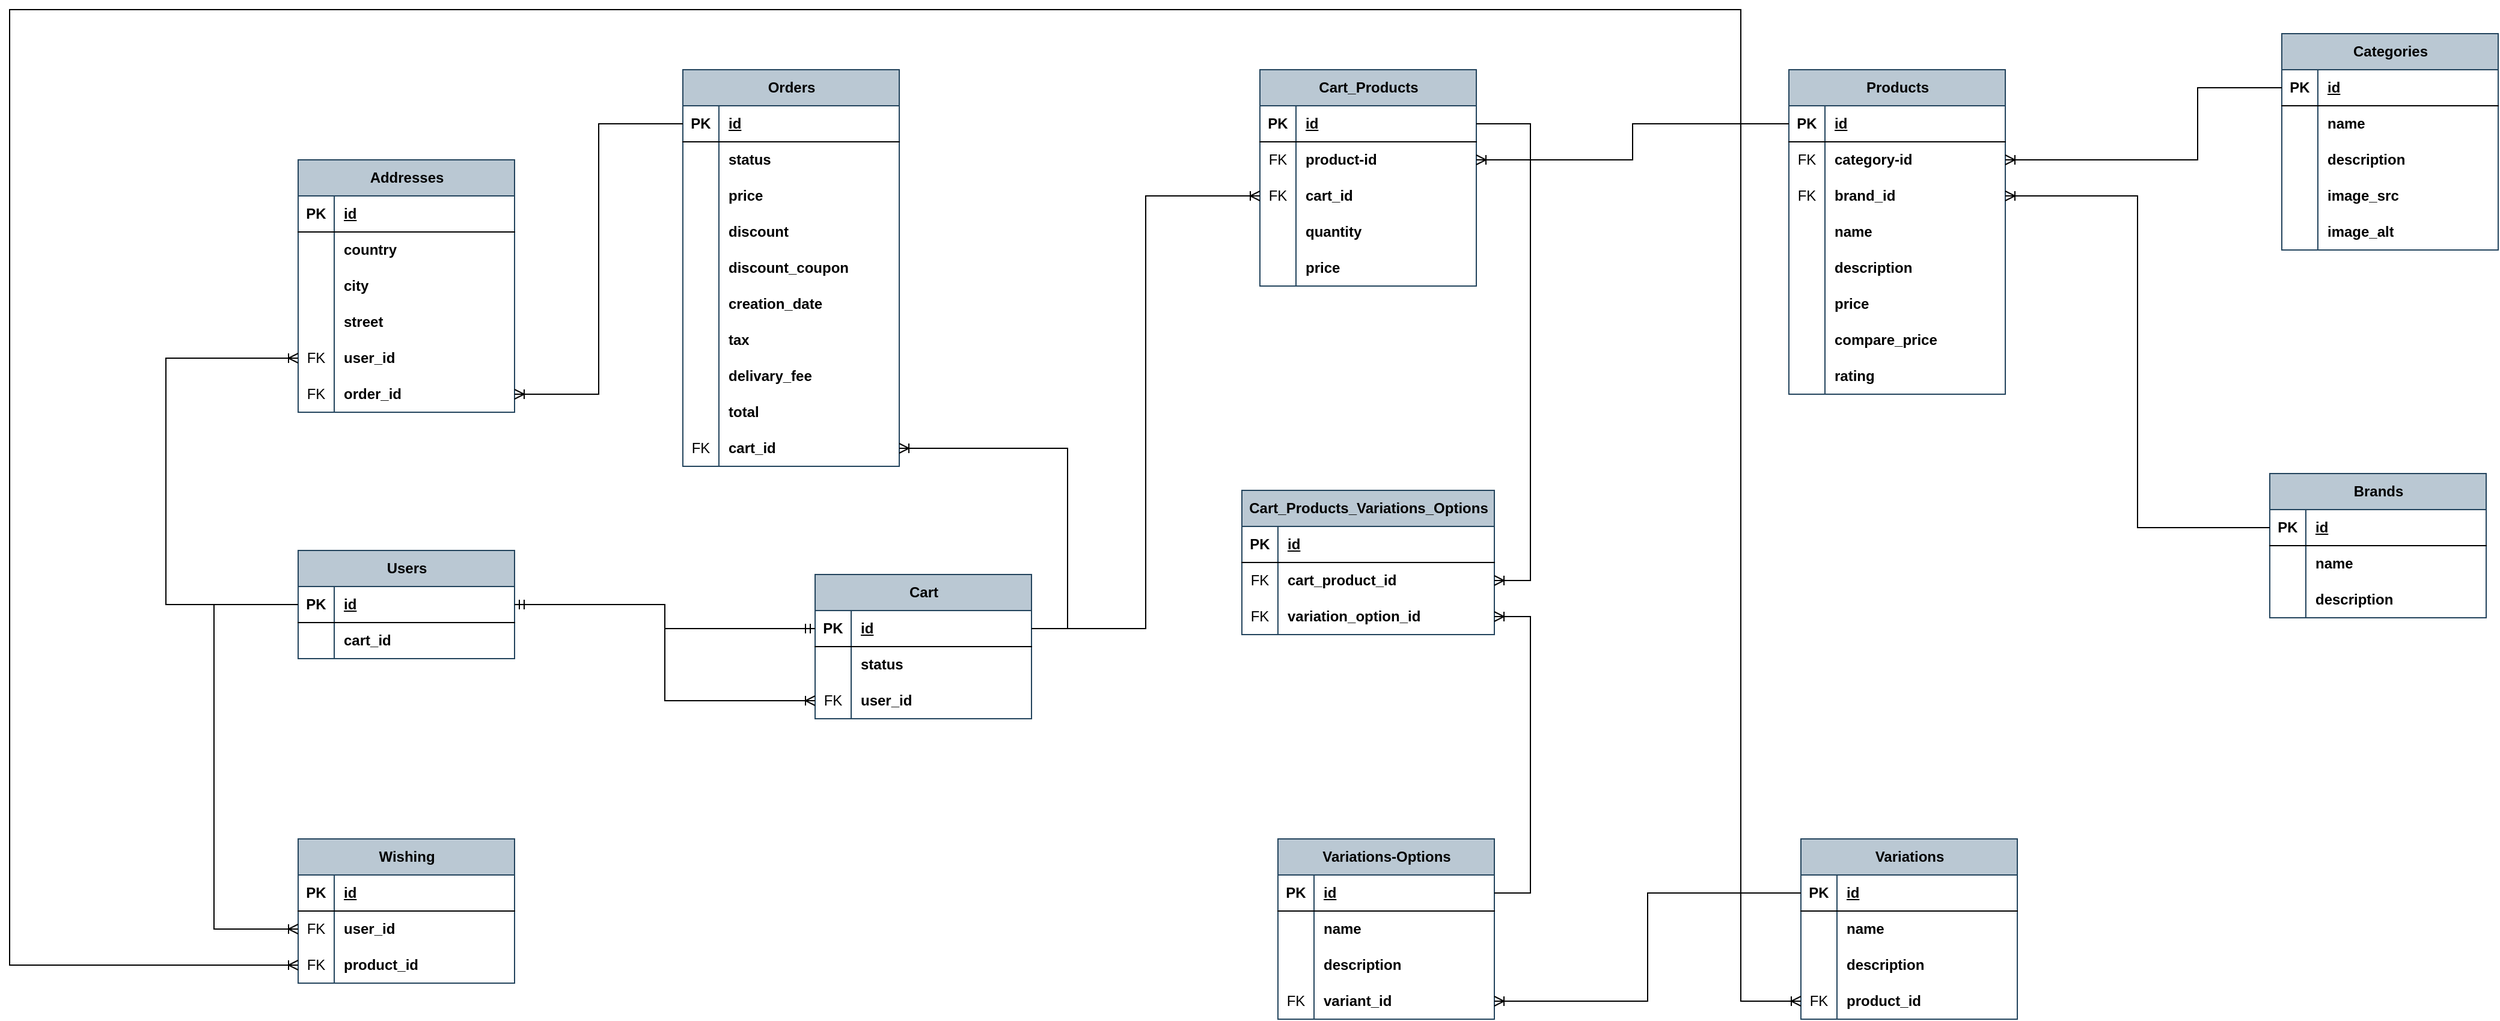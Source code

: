 <mxfile version="21.8.2" type="github">
  <diagram name="Page-1" id="y49tS9mNCJw4aMB9XANe">
    <mxGraphModel dx="3038" dy="2140" grid="1" gridSize="10" guides="1" tooltips="1" connect="1" arrows="1" fold="1" page="1" pageScale="1" pageWidth="827" pageHeight="1169" math="0" shadow="0">
      <root>
        <mxCell id="0" />
        <mxCell id="1" parent="0" />
        <mxCell id="kxch-jT9uVNiydXcee4_-121" value="Products" style="shape=table;startSize=30;container=1;collapsible=1;childLayout=tableLayout;fixedRows=1;rowLines=0;fontStyle=1;align=center;resizeLast=1;html=1;fillColor=#bac8d3;strokeColor=#23445d;" parent="1" vertex="1">
          <mxGeometry x="980" y="-1040" width="180" height="270" as="geometry" />
        </mxCell>
        <mxCell id="kxch-jT9uVNiydXcee4_-122" value="" style="shape=tableRow;horizontal=0;startSize=0;swimlaneHead=0;swimlaneBody=0;fillColor=none;collapsible=0;dropTarget=0;points=[[0,0.5],[1,0.5]];portConstraint=eastwest;top=0;left=0;right=0;bottom=1;" parent="kxch-jT9uVNiydXcee4_-121" vertex="1">
          <mxGeometry y="30" width="180" height="30" as="geometry" />
        </mxCell>
        <mxCell id="kxch-jT9uVNiydXcee4_-123" value="PK" style="shape=partialRectangle;connectable=0;fillColor=none;top=0;left=0;bottom=0;right=0;fontStyle=1;overflow=hidden;whiteSpace=wrap;html=1;" parent="kxch-jT9uVNiydXcee4_-122" vertex="1">
          <mxGeometry width="30" height="30" as="geometry">
            <mxRectangle width="30" height="30" as="alternateBounds" />
          </mxGeometry>
        </mxCell>
        <mxCell id="kxch-jT9uVNiydXcee4_-124" value="id" style="shape=partialRectangle;connectable=0;fillColor=none;top=0;left=0;bottom=0;right=0;align=left;spacingLeft=6;fontStyle=5;overflow=hidden;whiteSpace=wrap;html=1;" parent="kxch-jT9uVNiydXcee4_-122" vertex="1">
          <mxGeometry x="30" width="150" height="30" as="geometry">
            <mxRectangle width="150" height="30" as="alternateBounds" />
          </mxGeometry>
        </mxCell>
        <mxCell id="kxch-jT9uVNiydXcee4_-125" value="" style="shape=tableRow;horizontal=0;startSize=0;swimlaneHead=0;swimlaneBody=0;fillColor=none;collapsible=0;dropTarget=0;points=[[0,0.5],[1,0.5]];portConstraint=eastwest;top=0;left=0;right=0;bottom=0;fontStyle=1" parent="kxch-jT9uVNiydXcee4_-121" vertex="1">
          <mxGeometry y="60" width="180" height="30" as="geometry" />
        </mxCell>
        <mxCell id="kxch-jT9uVNiydXcee4_-126" value="FK" style="shape=partialRectangle;connectable=0;fillColor=none;top=0;left=0;bottom=0;right=0;editable=1;overflow=hidden;whiteSpace=wrap;html=1;" parent="kxch-jT9uVNiydXcee4_-125" vertex="1">
          <mxGeometry width="30" height="30" as="geometry">
            <mxRectangle width="30" height="30" as="alternateBounds" />
          </mxGeometry>
        </mxCell>
        <mxCell id="kxch-jT9uVNiydXcee4_-127" value="category-id" style="shape=partialRectangle;connectable=0;fillColor=none;top=0;left=0;bottom=0;right=0;align=left;spacingLeft=6;overflow=hidden;whiteSpace=wrap;html=1;fontStyle=1" parent="kxch-jT9uVNiydXcee4_-125" vertex="1">
          <mxGeometry x="30" width="150" height="30" as="geometry">
            <mxRectangle width="150" height="30" as="alternateBounds" />
          </mxGeometry>
        </mxCell>
        <mxCell id="7pJBJwIfEfKhIHlX_i0D-165" value="" style="shape=tableRow;horizontal=0;startSize=0;swimlaneHead=0;swimlaneBody=0;fillColor=none;collapsible=0;dropTarget=0;points=[[0,0.5],[1,0.5]];portConstraint=eastwest;top=0;left=0;right=0;bottom=0;fontStyle=1" parent="kxch-jT9uVNiydXcee4_-121" vertex="1">
          <mxGeometry y="90" width="180" height="30" as="geometry" />
        </mxCell>
        <mxCell id="7pJBJwIfEfKhIHlX_i0D-166" value="FK" style="shape=partialRectangle;connectable=0;fillColor=none;top=0;left=0;bottom=0;right=0;editable=1;overflow=hidden;whiteSpace=wrap;html=1;" parent="7pJBJwIfEfKhIHlX_i0D-165" vertex="1">
          <mxGeometry width="30" height="30" as="geometry">
            <mxRectangle width="30" height="30" as="alternateBounds" />
          </mxGeometry>
        </mxCell>
        <mxCell id="7pJBJwIfEfKhIHlX_i0D-167" value="brand_id" style="shape=partialRectangle;connectable=0;fillColor=none;top=0;left=0;bottom=0;right=0;align=left;spacingLeft=6;overflow=hidden;whiteSpace=wrap;html=1;fontStyle=1" parent="7pJBJwIfEfKhIHlX_i0D-165" vertex="1">
          <mxGeometry x="30" width="150" height="30" as="geometry">
            <mxRectangle width="150" height="30" as="alternateBounds" />
          </mxGeometry>
        </mxCell>
        <mxCell id="kxch-jT9uVNiydXcee4_-128" value="" style="shape=tableRow;horizontal=0;startSize=0;swimlaneHead=0;swimlaneBody=0;fillColor=none;collapsible=0;dropTarget=0;points=[[0,0.5],[1,0.5]];portConstraint=eastwest;top=0;left=0;right=0;bottom=0;" parent="kxch-jT9uVNiydXcee4_-121" vertex="1">
          <mxGeometry y="120" width="180" height="30" as="geometry" />
        </mxCell>
        <mxCell id="kxch-jT9uVNiydXcee4_-129" value="" style="shape=partialRectangle;connectable=0;fillColor=none;top=0;left=0;bottom=0;right=0;editable=1;overflow=hidden;whiteSpace=wrap;html=1;" parent="kxch-jT9uVNiydXcee4_-128" vertex="1">
          <mxGeometry width="30" height="30" as="geometry">
            <mxRectangle width="30" height="30" as="alternateBounds" />
          </mxGeometry>
        </mxCell>
        <mxCell id="kxch-jT9uVNiydXcee4_-130" value="name" style="shape=partialRectangle;connectable=0;fillColor=none;top=0;left=0;bottom=0;right=0;align=left;spacingLeft=6;overflow=hidden;whiteSpace=wrap;html=1;fontStyle=1" parent="kxch-jT9uVNiydXcee4_-128" vertex="1">
          <mxGeometry x="30" width="150" height="30" as="geometry">
            <mxRectangle width="150" height="30" as="alternateBounds" />
          </mxGeometry>
        </mxCell>
        <mxCell id="kxch-jT9uVNiydXcee4_-131" value="" style="shape=tableRow;horizontal=0;startSize=0;swimlaneHead=0;swimlaneBody=0;fillColor=none;collapsible=0;dropTarget=0;points=[[0,0.5],[1,0.5]];portConstraint=eastwest;top=0;left=0;right=0;bottom=0;" parent="kxch-jT9uVNiydXcee4_-121" vertex="1">
          <mxGeometry y="150" width="180" height="30" as="geometry" />
        </mxCell>
        <mxCell id="kxch-jT9uVNiydXcee4_-132" value="" style="shape=partialRectangle;connectable=0;fillColor=none;top=0;left=0;bottom=0;right=0;editable=1;overflow=hidden;whiteSpace=wrap;html=1;" parent="kxch-jT9uVNiydXcee4_-131" vertex="1">
          <mxGeometry width="30" height="30" as="geometry">
            <mxRectangle width="30" height="30" as="alternateBounds" />
          </mxGeometry>
        </mxCell>
        <mxCell id="kxch-jT9uVNiydXcee4_-133" value="description" style="shape=partialRectangle;connectable=0;fillColor=none;top=0;left=0;bottom=0;right=0;align=left;spacingLeft=6;overflow=hidden;whiteSpace=wrap;html=1;fontStyle=1" parent="kxch-jT9uVNiydXcee4_-131" vertex="1">
          <mxGeometry x="30" width="150" height="30" as="geometry">
            <mxRectangle width="150" height="30" as="alternateBounds" />
          </mxGeometry>
        </mxCell>
        <mxCell id="kxch-jT9uVNiydXcee4_-134" value="" style="shape=tableRow;horizontal=0;startSize=0;swimlaneHead=0;swimlaneBody=0;fillColor=none;collapsible=0;dropTarget=0;points=[[0,0.5],[1,0.5]];portConstraint=eastwest;top=0;left=0;right=0;bottom=0;" parent="kxch-jT9uVNiydXcee4_-121" vertex="1">
          <mxGeometry y="180" width="180" height="30" as="geometry" />
        </mxCell>
        <mxCell id="kxch-jT9uVNiydXcee4_-135" value="" style="shape=partialRectangle;connectable=0;fillColor=none;top=0;left=0;bottom=0;right=0;editable=1;overflow=hidden;whiteSpace=wrap;html=1;" parent="kxch-jT9uVNiydXcee4_-134" vertex="1">
          <mxGeometry width="30" height="30" as="geometry">
            <mxRectangle width="30" height="30" as="alternateBounds" />
          </mxGeometry>
        </mxCell>
        <mxCell id="kxch-jT9uVNiydXcee4_-136" value="price" style="shape=partialRectangle;connectable=0;fillColor=none;top=0;left=0;bottom=0;right=0;align=left;spacingLeft=6;overflow=hidden;whiteSpace=wrap;html=1;fontStyle=1" parent="kxch-jT9uVNiydXcee4_-134" vertex="1">
          <mxGeometry x="30" width="150" height="30" as="geometry">
            <mxRectangle width="150" height="30" as="alternateBounds" />
          </mxGeometry>
        </mxCell>
        <mxCell id="7pJBJwIfEfKhIHlX_i0D-140" value="" style="shape=tableRow;horizontal=0;startSize=0;swimlaneHead=0;swimlaneBody=0;fillColor=none;collapsible=0;dropTarget=0;points=[[0,0.5],[1,0.5]];portConstraint=eastwest;top=0;left=0;right=0;bottom=0;" parent="kxch-jT9uVNiydXcee4_-121" vertex="1">
          <mxGeometry y="210" width="180" height="30" as="geometry" />
        </mxCell>
        <mxCell id="7pJBJwIfEfKhIHlX_i0D-141" value="" style="shape=partialRectangle;connectable=0;fillColor=none;top=0;left=0;bottom=0;right=0;editable=1;overflow=hidden;whiteSpace=wrap;html=1;" parent="7pJBJwIfEfKhIHlX_i0D-140" vertex="1">
          <mxGeometry width="30" height="30" as="geometry">
            <mxRectangle width="30" height="30" as="alternateBounds" />
          </mxGeometry>
        </mxCell>
        <mxCell id="7pJBJwIfEfKhIHlX_i0D-142" value="compare_price" style="shape=partialRectangle;connectable=0;fillColor=none;top=0;left=0;bottom=0;right=0;align=left;spacingLeft=6;overflow=hidden;whiteSpace=wrap;html=1;fontStyle=1" parent="7pJBJwIfEfKhIHlX_i0D-140" vertex="1">
          <mxGeometry x="30" width="150" height="30" as="geometry">
            <mxRectangle width="150" height="30" as="alternateBounds" />
          </mxGeometry>
        </mxCell>
        <mxCell id="x3oJu6SwGF8aqlV3yVFA-1" value="" style="shape=tableRow;horizontal=0;startSize=0;swimlaneHead=0;swimlaneBody=0;fillColor=none;collapsible=0;dropTarget=0;points=[[0,0.5],[1,0.5]];portConstraint=eastwest;top=0;left=0;right=0;bottom=0;" vertex="1" parent="kxch-jT9uVNiydXcee4_-121">
          <mxGeometry y="240" width="180" height="30" as="geometry" />
        </mxCell>
        <mxCell id="x3oJu6SwGF8aqlV3yVFA-2" value="" style="shape=partialRectangle;connectable=0;fillColor=none;top=0;left=0;bottom=0;right=0;editable=1;overflow=hidden;whiteSpace=wrap;html=1;" vertex="1" parent="x3oJu6SwGF8aqlV3yVFA-1">
          <mxGeometry width="30" height="30" as="geometry">
            <mxRectangle width="30" height="30" as="alternateBounds" />
          </mxGeometry>
        </mxCell>
        <mxCell id="x3oJu6SwGF8aqlV3yVFA-3" value="rating" style="shape=partialRectangle;connectable=0;fillColor=none;top=0;left=0;bottom=0;right=0;align=left;spacingLeft=6;overflow=hidden;whiteSpace=wrap;html=1;fontStyle=1" vertex="1" parent="x3oJu6SwGF8aqlV3yVFA-1">
          <mxGeometry x="30" width="150" height="30" as="geometry">
            <mxRectangle width="150" height="30" as="alternateBounds" />
          </mxGeometry>
        </mxCell>
        <mxCell id="kxch-jT9uVNiydXcee4_-161" value="Cart_Products" style="shape=table;startSize=30;container=1;collapsible=1;childLayout=tableLayout;fixedRows=1;rowLines=0;fontStyle=1;align=center;resizeLast=1;html=1;fillColor=#bac8d3;strokeColor=#23445d;" parent="1" vertex="1">
          <mxGeometry x="540" y="-1040" width="180" height="180" as="geometry" />
        </mxCell>
        <mxCell id="kxch-jT9uVNiydXcee4_-162" value="" style="shape=tableRow;horizontal=0;startSize=0;swimlaneHead=0;swimlaneBody=0;fillColor=none;collapsible=0;dropTarget=0;points=[[0,0.5],[1,0.5]];portConstraint=eastwest;top=0;left=0;right=0;bottom=1;" parent="kxch-jT9uVNiydXcee4_-161" vertex="1">
          <mxGeometry y="30" width="180" height="30" as="geometry" />
        </mxCell>
        <mxCell id="kxch-jT9uVNiydXcee4_-163" value="PK" style="shape=partialRectangle;connectable=0;fillColor=none;top=0;left=0;bottom=0;right=0;fontStyle=1;overflow=hidden;whiteSpace=wrap;html=1;" parent="kxch-jT9uVNiydXcee4_-162" vertex="1">
          <mxGeometry width="30" height="30" as="geometry">
            <mxRectangle width="30" height="30" as="alternateBounds" />
          </mxGeometry>
        </mxCell>
        <mxCell id="kxch-jT9uVNiydXcee4_-164" value="id" style="shape=partialRectangle;connectable=0;fillColor=none;top=0;left=0;bottom=0;right=0;align=left;spacingLeft=6;fontStyle=5;overflow=hidden;whiteSpace=wrap;html=1;" parent="kxch-jT9uVNiydXcee4_-162" vertex="1">
          <mxGeometry x="30" width="150" height="30" as="geometry">
            <mxRectangle width="150" height="30" as="alternateBounds" />
          </mxGeometry>
        </mxCell>
        <mxCell id="kxch-jT9uVNiydXcee4_-165" value="" style="shape=tableRow;horizontal=0;startSize=0;swimlaneHead=0;swimlaneBody=0;fillColor=none;collapsible=0;dropTarget=0;points=[[0,0.5],[1,0.5]];portConstraint=eastwest;top=0;left=0;right=0;bottom=0;fontStyle=1" parent="kxch-jT9uVNiydXcee4_-161" vertex="1">
          <mxGeometry y="60" width="180" height="30" as="geometry" />
        </mxCell>
        <mxCell id="kxch-jT9uVNiydXcee4_-166" value="FK" style="shape=partialRectangle;connectable=0;fillColor=none;top=0;left=0;bottom=0;right=0;editable=1;overflow=hidden;whiteSpace=wrap;html=1;" parent="kxch-jT9uVNiydXcee4_-165" vertex="1">
          <mxGeometry width="30" height="30" as="geometry">
            <mxRectangle width="30" height="30" as="alternateBounds" />
          </mxGeometry>
        </mxCell>
        <mxCell id="kxch-jT9uVNiydXcee4_-167" value="product-id" style="shape=partialRectangle;connectable=0;fillColor=none;top=0;left=0;bottom=0;right=0;align=left;spacingLeft=6;overflow=hidden;whiteSpace=wrap;html=1;fontStyle=1" parent="kxch-jT9uVNiydXcee4_-165" vertex="1">
          <mxGeometry x="30" width="150" height="30" as="geometry">
            <mxRectangle width="150" height="30" as="alternateBounds" />
          </mxGeometry>
        </mxCell>
        <mxCell id="kxch-jT9uVNiydXcee4_-168" value="" style="shape=tableRow;horizontal=0;startSize=0;swimlaneHead=0;swimlaneBody=0;fillColor=none;collapsible=0;dropTarget=0;points=[[0,0.5],[1,0.5]];portConstraint=eastwest;top=0;left=0;right=0;bottom=0;" parent="kxch-jT9uVNiydXcee4_-161" vertex="1">
          <mxGeometry y="90" width="180" height="30" as="geometry" />
        </mxCell>
        <mxCell id="kxch-jT9uVNiydXcee4_-169" value="FK" style="shape=partialRectangle;connectable=0;fillColor=none;top=0;left=0;bottom=0;right=0;editable=1;overflow=hidden;whiteSpace=wrap;html=1;" parent="kxch-jT9uVNiydXcee4_-168" vertex="1">
          <mxGeometry width="30" height="30" as="geometry">
            <mxRectangle width="30" height="30" as="alternateBounds" />
          </mxGeometry>
        </mxCell>
        <mxCell id="kxch-jT9uVNiydXcee4_-170" value="cart_id" style="shape=partialRectangle;connectable=0;fillColor=none;top=0;left=0;bottom=0;right=0;align=left;spacingLeft=6;overflow=hidden;whiteSpace=wrap;html=1;fontStyle=1" parent="kxch-jT9uVNiydXcee4_-168" vertex="1">
          <mxGeometry x="30" width="150" height="30" as="geometry">
            <mxRectangle width="150" height="30" as="alternateBounds" />
          </mxGeometry>
        </mxCell>
        <mxCell id="kxch-jT9uVNiydXcee4_-171" value="" style="shape=tableRow;horizontal=0;startSize=0;swimlaneHead=0;swimlaneBody=0;fillColor=none;collapsible=0;dropTarget=0;points=[[0,0.5],[1,0.5]];portConstraint=eastwest;top=0;left=0;right=0;bottom=0;" parent="kxch-jT9uVNiydXcee4_-161" vertex="1">
          <mxGeometry y="120" width="180" height="30" as="geometry" />
        </mxCell>
        <mxCell id="kxch-jT9uVNiydXcee4_-172" value="" style="shape=partialRectangle;connectable=0;fillColor=none;top=0;left=0;bottom=0;right=0;editable=1;overflow=hidden;whiteSpace=wrap;html=1;" parent="kxch-jT9uVNiydXcee4_-171" vertex="1">
          <mxGeometry width="30" height="30" as="geometry">
            <mxRectangle width="30" height="30" as="alternateBounds" />
          </mxGeometry>
        </mxCell>
        <mxCell id="kxch-jT9uVNiydXcee4_-173" value="quantity" style="shape=partialRectangle;connectable=0;fillColor=none;top=0;left=0;bottom=0;right=0;align=left;spacingLeft=6;overflow=hidden;whiteSpace=wrap;html=1;fontStyle=1" parent="kxch-jT9uVNiydXcee4_-171" vertex="1">
          <mxGeometry x="30" width="150" height="30" as="geometry">
            <mxRectangle width="150" height="30" as="alternateBounds" />
          </mxGeometry>
        </mxCell>
        <mxCell id="kxch-jT9uVNiydXcee4_-193" value="" style="shape=tableRow;horizontal=0;startSize=0;swimlaneHead=0;swimlaneBody=0;fillColor=none;collapsible=0;dropTarget=0;points=[[0,0.5],[1,0.5]];portConstraint=eastwest;top=0;left=0;right=0;bottom=0;" parent="kxch-jT9uVNiydXcee4_-161" vertex="1">
          <mxGeometry y="150" width="180" height="30" as="geometry" />
        </mxCell>
        <mxCell id="kxch-jT9uVNiydXcee4_-194" value="" style="shape=partialRectangle;connectable=0;fillColor=none;top=0;left=0;bottom=0;right=0;editable=1;overflow=hidden;whiteSpace=wrap;html=1;" parent="kxch-jT9uVNiydXcee4_-193" vertex="1">
          <mxGeometry width="30" height="30" as="geometry">
            <mxRectangle width="30" height="30" as="alternateBounds" />
          </mxGeometry>
        </mxCell>
        <mxCell id="kxch-jT9uVNiydXcee4_-195" value="price" style="shape=partialRectangle;connectable=0;fillColor=none;top=0;left=0;bottom=0;right=0;align=left;spacingLeft=6;overflow=hidden;whiteSpace=wrap;html=1;fontStyle=1" parent="kxch-jT9uVNiydXcee4_-193" vertex="1">
          <mxGeometry x="30" width="150" height="30" as="geometry">
            <mxRectangle width="150" height="30" as="alternateBounds" />
          </mxGeometry>
        </mxCell>
        <mxCell id="7pJBJwIfEfKhIHlX_i0D-1" value="Cart_Products_Variations_Options" style="shape=table;startSize=30;container=1;collapsible=1;childLayout=tableLayout;fixedRows=1;rowLines=0;fontStyle=1;align=center;resizeLast=1;html=1;fillColor=#bac8d3;strokeColor=#23445d;" parent="1" vertex="1">
          <mxGeometry x="525" y="-690" width="210" height="120" as="geometry" />
        </mxCell>
        <mxCell id="7pJBJwIfEfKhIHlX_i0D-2" value="" style="shape=tableRow;horizontal=0;startSize=0;swimlaneHead=0;swimlaneBody=0;fillColor=none;collapsible=0;dropTarget=0;points=[[0,0.5],[1,0.5]];portConstraint=eastwest;top=0;left=0;right=0;bottom=1;" parent="7pJBJwIfEfKhIHlX_i0D-1" vertex="1">
          <mxGeometry y="30" width="210" height="30" as="geometry" />
        </mxCell>
        <mxCell id="7pJBJwIfEfKhIHlX_i0D-3" value="PK" style="shape=partialRectangle;connectable=0;fillColor=none;top=0;left=0;bottom=0;right=0;fontStyle=1;overflow=hidden;whiteSpace=wrap;html=1;" parent="7pJBJwIfEfKhIHlX_i0D-2" vertex="1">
          <mxGeometry width="30" height="30" as="geometry">
            <mxRectangle width="30" height="30" as="alternateBounds" />
          </mxGeometry>
        </mxCell>
        <mxCell id="7pJBJwIfEfKhIHlX_i0D-4" value="id" style="shape=partialRectangle;connectable=0;fillColor=none;top=0;left=0;bottom=0;right=0;align=left;spacingLeft=6;fontStyle=5;overflow=hidden;whiteSpace=wrap;html=1;" parent="7pJBJwIfEfKhIHlX_i0D-2" vertex="1">
          <mxGeometry x="30" width="180" height="30" as="geometry">
            <mxRectangle width="180" height="30" as="alternateBounds" />
          </mxGeometry>
        </mxCell>
        <mxCell id="7pJBJwIfEfKhIHlX_i0D-5" value="" style="shape=tableRow;horizontal=0;startSize=0;swimlaneHead=0;swimlaneBody=0;fillColor=none;collapsible=0;dropTarget=0;points=[[0,0.5],[1,0.5]];portConstraint=eastwest;top=0;left=0;right=0;bottom=0;fontStyle=1" parent="7pJBJwIfEfKhIHlX_i0D-1" vertex="1">
          <mxGeometry y="60" width="210" height="30" as="geometry" />
        </mxCell>
        <mxCell id="7pJBJwIfEfKhIHlX_i0D-6" value="FK" style="shape=partialRectangle;connectable=0;fillColor=none;top=0;left=0;bottom=0;right=0;editable=1;overflow=hidden;whiteSpace=wrap;html=1;" parent="7pJBJwIfEfKhIHlX_i0D-5" vertex="1">
          <mxGeometry width="30" height="30" as="geometry">
            <mxRectangle width="30" height="30" as="alternateBounds" />
          </mxGeometry>
        </mxCell>
        <mxCell id="7pJBJwIfEfKhIHlX_i0D-7" value="cart_product_id" style="shape=partialRectangle;connectable=0;fillColor=none;top=0;left=0;bottom=0;right=0;align=left;spacingLeft=6;overflow=hidden;whiteSpace=wrap;html=1;fontStyle=1" parent="7pJBJwIfEfKhIHlX_i0D-5" vertex="1">
          <mxGeometry x="30" width="180" height="30" as="geometry">
            <mxRectangle width="180" height="30" as="alternateBounds" />
          </mxGeometry>
        </mxCell>
        <mxCell id="7pJBJwIfEfKhIHlX_i0D-8" value="" style="shape=tableRow;horizontal=0;startSize=0;swimlaneHead=0;swimlaneBody=0;fillColor=none;collapsible=0;dropTarget=0;points=[[0,0.5],[1,0.5]];portConstraint=eastwest;top=0;left=0;right=0;bottom=0;" parent="7pJBJwIfEfKhIHlX_i0D-1" vertex="1">
          <mxGeometry y="90" width="210" height="30" as="geometry" />
        </mxCell>
        <mxCell id="7pJBJwIfEfKhIHlX_i0D-9" value="FK" style="shape=partialRectangle;connectable=0;fillColor=none;top=0;left=0;bottom=0;right=0;editable=1;overflow=hidden;whiteSpace=wrap;html=1;" parent="7pJBJwIfEfKhIHlX_i0D-8" vertex="1">
          <mxGeometry width="30" height="30" as="geometry">
            <mxRectangle width="30" height="30" as="alternateBounds" />
          </mxGeometry>
        </mxCell>
        <mxCell id="7pJBJwIfEfKhIHlX_i0D-10" value="variation_option_id" style="shape=partialRectangle;connectable=0;fillColor=none;top=0;left=0;bottom=0;right=0;align=left;spacingLeft=6;overflow=hidden;whiteSpace=wrap;html=1;fontStyle=1" parent="7pJBJwIfEfKhIHlX_i0D-8" vertex="1">
          <mxGeometry x="30" width="180" height="30" as="geometry">
            <mxRectangle width="180" height="30" as="alternateBounds" />
          </mxGeometry>
        </mxCell>
        <mxCell id="7pJBJwIfEfKhIHlX_i0D-17" value="Categories" style="shape=table;startSize=30;container=1;collapsible=1;childLayout=tableLayout;fixedRows=1;rowLines=0;fontStyle=1;align=center;resizeLast=1;html=1;fillColor=#bac8d3;strokeColor=#23445d;" parent="1" vertex="1">
          <mxGeometry x="1390" y="-1070" width="180" height="180" as="geometry" />
        </mxCell>
        <mxCell id="7pJBJwIfEfKhIHlX_i0D-18" value="" style="shape=tableRow;horizontal=0;startSize=0;swimlaneHead=0;swimlaneBody=0;fillColor=none;collapsible=0;dropTarget=0;points=[[0,0.5],[1,0.5]];portConstraint=eastwest;top=0;left=0;right=0;bottom=1;" parent="7pJBJwIfEfKhIHlX_i0D-17" vertex="1">
          <mxGeometry y="30" width="180" height="30" as="geometry" />
        </mxCell>
        <mxCell id="7pJBJwIfEfKhIHlX_i0D-19" value="PK" style="shape=partialRectangle;connectable=0;fillColor=none;top=0;left=0;bottom=0;right=0;fontStyle=1;overflow=hidden;whiteSpace=wrap;html=1;" parent="7pJBJwIfEfKhIHlX_i0D-18" vertex="1">
          <mxGeometry width="30" height="30" as="geometry">
            <mxRectangle width="30" height="30" as="alternateBounds" />
          </mxGeometry>
        </mxCell>
        <mxCell id="7pJBJwIfEfKhIHlX_i0D-20" value="id" style="shape=partialRectangle;connectable=0;fillColor=none;top=0;left=0;bottom=0;right=0;align=left;spacingLeft=6;fontStyle=5;overflow=hidden;whiteSpace=wrap;html=1;" parent="7pJBJwIfEfKhIHlX_i0D-18" vertex="1">
          <mxGeometry x="30" width="150" height="30" as="geometry">
            <mxRectangle width="150" height="30" as="alternateBounds" />
          </mxGeometry>
        </mxCell>
        <mxCell id="7pJBJwIfEfKhIHlX_i0D-24" value="" style="shape=tableRow;horizontal=0;startSize=0;swimlaneHead=0;swimlaneBody=0;fillColor=none;collapsible=0;dropTarget=0;points=[[0,0.5],[1,0.5]];portConstraint=eastwest;top=0;left=0;right=0;bottom=0;" parent="7pJBJwIfEfKhIHlX_i0D-17" vertex="1">
          <mxGeometry y="60" width="180" height="30" as="geometry" />
        </mxCell>
        <mxCell id="7pJBJwIfEfKhIHlX_i0D-25" value="" style="shape=partialRectangle;connectable=0;fillColor=none;top=0;left=0;bottom=0;right=0;editable=1;overflow=hidden;whiteSpace=wrap;html=1;" parent="7pJBJwIfEfKhIHlX_i0D-24" vertex="1">
          <mxGeometry width="30" height="30" as="geometry">
            <mxRectangle width="30" height="30" as="alternateBounds" />
          </mxGeometry>
        </mxCell>
        <mxCell id="7pJBJwIfEfKhIHlX_i0D-26" value="name" style="shape=partialRectangle;connectable=0;fillColor=none;top=0;left=0;bottom=0;right=0;align=left;spacingLeft=6;overflow=hidden;whiteSpace=wrap;html=1;fontStyle=1" parent="7pJBJwIfEfKhIHlX_i0D-24" vertex="1">
          <mxGeometry x="30" width="150" height="30" as="geometry">
            <mxRectangle width="150" height="30" as="alternateBounds" />
          </mxGeometry>
        </mxCell>
        <mxCell id="7pJBJwIfEfKhIHlX_i0D-27" value="" style="shape=tableRow;horizontal=0;startSize=0;swimlaneHead=0;swimlaneBody=0;fillColor=none;collapsible=0;dropTarget=0;points=[[0,0.5],[1,0.5]];portConstraint=eastwest;top=0;left=0;right=0;bottom=0;" parent="7pJBJwIfEfKhIHlX_i0D-17" vertex="1">
          <mxGeometry y="90" width="180" height="30" as="geometry" />
        </mxCell>
        <mxCell id="7pJBJwIfEfKhIHlX_i0D-28" value="" style="shape=partialRectangle;connectable=0;fillColor=none;top=0;left=0;bottom=0;right=0;editable=1;overflow=hidden;whiteSpace=wrap;html=1;" parent="7pJBJwIfEfKhIHlX_i0D-27" vertex="1">
          <mxGeometry width="30" height="30" as="geometry">
            <mxRectangle width="30" height="30" as="alternateBounds" />
          </mxGeometry>
        </mxCell>
        <mxCell id="7pJBJwIfEfKhIHlX_i0D-29" value="description" style="shape=partialRectangle;connectable=0;fillColor=none;top=0;left=0;bottom=0;right=0;align=left;spacingLeft=6;overflow=hidden;whiteSpace=wrap;html=1;fontStyle=1" parent="7pJBJwIfEfKhIHlX_i0D-27" vertex="1">
          <mxGeometry x="30" width="150" height="30" as="geometry">
            <mxRectangle width="150" height="30" as="alternateBounds" />
          </mxGeometry>
        </mxCell>
        <mxCell id="7pJBJwIfEfKhIHlX_i0D-30" value="" style="shape=tableRow;horizontal=0;startSize=0;swimlaneHead=0;swimlaneBody=0;fillColor=none;collapsible=0;dropTarget=0;points=[[0,0.5],[1,0.5]];portConstraint=eastwest;top=0;left=0;right=0;bottom=0;" parent="7pJBJwIfEfKhIHlX_i0D-17" vertex="1">
          <mxGeometry y="120" width="180" height="30" as="geometry" />
        </mxCell>
        <mxCell id="7pJBJwIfEfKhIHlX_i0D-31" value="" style="shape=partialRectangle;connectable=0;fillColor=none;top=0;left=0;bottom=0;right=0;editable=1;overflow=hidden;whiteSpace=wrap;html=1;" parent="7pJBJwIfEfKhIHlX_i0D-30" vertex="1">
          <mxGeometry width="30" height="30" as="geometry">
            <mxRectangle width="30" height="30" as="alternateBounds" />
          </mxGeometry>
        </mxCell>
        <mxCell id="7pJBJwIfEfKhIHlX_i0D-32" value="image_src" style="shape=partialRectangle;connectable=0;fillColor=none;top=0;left=0;bottom=0;right=0;align=left;spacingLeft=6;overflow=hidden;whiteSpace=wrap;html=1;fontStyle=1" parent="7pJBJwIfEfKhIHlX_i0D-30" vertex="1">
          <mxGeometry x="30" width="150" height="30" as="geometry">
            <mxRectangle width="150" height="30" as="alternateBounds" />
          </mxGeometry>
        </mxCell>
        <mxCell id="7pJBJwIfEfKhIHlX_i0D-117" value="" style="shape=tableRow;horizontal=0;startSize=0;swimlaneHead=0;swimlaneBody=0;fillColor=none;collapsible=0;dropTarget=0;points=[[0,0.5],[1,0.5]];portConstraint=eastwest;top=0;left=0;right=0;bottom=0;" parent="7pJBJwIfEfKhIHlX_i0D-17" vertex="1">
          <mxGeometry y="150" width="180" height="30" as="geometry" />
        </mxCell>
        <mxCell id="7pJBJwIfEfKhIHlX_i0D-118" value="" style="shape=partialRectangle;connectable=0;fillColor=none;top=0;left=0;bottom=0;right=0;editable=1;overflow=hidden;whiteSpace=wrap;html=1;" parent="7pJBJwIfEfKhIHlX_i0D-117" vertex="1">
          <mxGeometry width="30" height="30" as="geometry">
            <mxRectangle width="30" height="30" as="alternateBounds" />
          </mxGeometry>
        </mxCell>
        <mxCell id="7pJBJwIfEfKhIHlX_i0D-119" value="image_alt" style="shape=partialRectangle;connectable=0;fillColor=none;top=0;left=0;bottom=0;right=0;align=left;spacingLeft=6;overflow=hidden;whiteSpace=wrap;html=1;fontStyle=1" parent="7pJBJwIfEfKhIHlX_i0D-117" vertex="1">
          <mxGeometry x="30" width="150" height="30" as="geometry">
            <mxRectangle width="150" height="30" as="alternateBounds" />
          </mxGeometry>
        </mxCell>
        <mxCell id="7pJBJwIfEfKhIHlX_i0D-33" value="Brands" style="shape=table;startSize=30;container=1;collapsible=1;childLayout=tableLayout;fixedRows=1;rowLines=0;fontStyle=1;align=center;resizeLast=1;html=1;fillColor=#bac8d3;strokeColor=#23445d;" parent="1" vertex="1">
          <mxGeometry x="1380" y="-704" width="180" height="120" as="geometry" />
        </mxCell>
        <mxCell id="7pJBJwIfEfKhIHlX_i0D-34" value="" style="shape=tableRow;horizontal=0;startSize=0;swimlaneHead=0;swimlaneBody=0;fillColor=none;collapsible=0;dropTarget=0;points=[[0,0.5],[1,0.5]];portConstraint=eastwest;top=0;left=0;right=0;bottom=1;" parent="7pJBJwIfEfKhIHlX_i0D-33" vertex="1">
          <mxGeometry y="30" width="180" height="30" as="geometry" />
        </mxCell>
        <mxCell id="7pJBJwIfEfKhIHlX_i0D-35" value="PK" style="shape=partialRectangle;connectable=0;fillColor=none;top=0;left=0;bottom=0;right=0;fontStyle=1;overflow=hidden;whiteSpace=wrap;html=1;" parent="7pJBJwIfEfKhIHlX_i0D-34" vertex="1">
          <mxGeometry width="30" height="30" as="geometry">
            <mxRectangle width="30" height="30" as="alternateBounds" />
          </mxGeometry>
        </mxCell>
        <mxCell id="7pJBJwIfEfKhIHlX_i0D-36" value="id" style="shape=partialRectangle;connectable=0;fillColor=none;top=0;left=0;bottom=0;right=0;align=left;spacingLeft=6;fontStyle=5;overflow=hidden;whiteSpace=wrap;html=1;" parent="7pJBJwIfEfKhIHlX_i0D-34" vertex="1">
          <mxGeometry x="30" width="150" height="30" as="geometry">
            <mxRectangle width="150" height="30" as="alternateBounds" />
          </mxGeometry>
        </mxCell>
        <mxCell id="7pJBJwIfEfKhIHlX_i0D-37" value="" style="shape=tableRow;horizontal=0;startSize=0;swimlaneHead=0;swimlaneBody=0;fillColor=none;collapsible=0;dropTarget=0;points=[[0,0.5],[1,0.5]];portConstraint=eastwest;top=0;left=0;right=0;bottom=0;fontStyle=1" parent="7pJBJwIfEfKhIHlX_i0D-33" vertex="1">
          <mxGeometry y="60" width="180" height="30" as="geometry" />
        </mxCell>
        <mxCell id="7pJBJwIfEfKhIHlX_i0D-38" value="" style="shape=partialRectangle;connectable=0;fillColor=none;top=0;left=0;bottom=0;right=0;editable=1;overflow=hidden;whiteSpace=wrap;html=1;" parent="7pJBJwIfEfKhIHlX_i0D-37" vertex="1">
          <mxGeometry width="30" height="30" as="geometry">
            <mxRectangle width="30" height="30" as="alternateBounds" />
          </mxGeometry>
        </mxCell>
        <mxCell id="7pJBJwIfEfKhIHlX_i0D-39" value="name" style="shape=partialRectangle;connectable=0;fillColor=none;top=0;left=0;bottom=0;right=0;align=left;spacingLeft=6;overflow=hidden;whiteSpace=wrap;html=1;fontStyle=1" parent="7pJBJwIfEfKhIHlX_i0D-37" vertex="1">
          <mxGeometry x="30" width="150" height="30" as="geometry">
            <mxRectangle width="150" height="30" as="alternateBounds" />
          </mxGeometry>
        </mxCell>
        <mxCell id="7pJBJwIfEfKhIHlX_i0D-43" value="" style="shape=tableRow;horizontal=0;startSize=0;swimlaneHead=0;swimlaneBody=0;fillColor=none;collapsible=0;dropTarget=0;points=[[0,0.5],[1,0.5]];portConstraint=eastwest;top=0;left=0;right=0;bottom=0;" parent="7pJBJwIfEfKhIHlX_i0D-33" vertex="1">
          <mxGeometry y="90" width="180" height="30" as="geometry" />
        </mxCell>
        <mxCell id="7pJBJwIfEfKhIHlX_i0D-44" value="" style="shape=partialRectangle;connectable=0;fillColor=none;top=0;left=0;bottom=0;right=0;editable=1;overflow=hidden;whiteSpace=wrap;html=1;" parent="7pJBJwIfEfKhIHlX_i0D-43" vertex="1">
          <mxGeometry width="30" height="30" as="geometry">
            <mxRectangle width="30" height="30" as="alternateBounds" />
          </mxGeometry>
        </mxCell>
        <mxCell id="7pJBJwIfEfKhIHlX_i0D-45" value="description" style="shape=partialRectangle;connectable=0;fillColor=none;top=0;left=0;bottom=0;right=0;align=left;spacingLeft=6;overflow=hidden;whiteSpace=wrap;html=1;fontStyle=1" parent="7pJBJwIfEfKhIHlX_i0D-43" vertex="1">
          <mxGeometry x="30" width="150" height="30" as="geometry">
            <mxRectangle width="150" height="30" as="alternateBounds" />
          </mxGeometry>
        </mxCell>
        <mxCell id="7pJBJwIfEfKhIHlX_i0D-49" value="Orders" style="shape=table;startSize=30;container=1;collapsible=1;childLayout=tableLayout;fixedRows=1;rowLines=0;fontStyle=1;align=center;resizeLast=1;html=1;fillColor=#bac8d3;strokeColor=#23445d;" parent="1" vertex="1">
          <mxGeometry x="60" y="-1040" width="180" height="330" as="geometry" />
        </mxCell>
        <mxCell id="7pJBJwIfEfKhIHlX_i0D-50" value="" style="shape=tableRow;horizontal=0;startSize=0;swimlaneHead=0;swimlaneBody=0;fillColor=none;collapsible=0;dropTarget=0;points=[[0,0.5],[1,0.5]];portConstraint=eastwest;top=0;left=0;right=0;bottom=1;" parent="7pJBJwIfEfKhIHlX_i0D-49" vertex="1">
          <mxGeometry y="30" width="180" height="30" as="geometry" />
        </mxCell>
        <mxCell id="7pJBJwIfEfKhIHlX_i0D-51" value="PK" style="shape=partialRectangle;connectable=0;fillColor=none;top=0;left=0;bottom=0;right=0;fontStyle=1;overflow=hidden;whiteSpace=wrap;html=1;" parent="7pJBJwIfEfKhIHlX_i0D-50" vertex="1">
          <mxGeometry width="30" height="30" as="geometry">
            <mxRectangle width="30" height="30" as="alternateBounds" />
          </mxGeometry>
        </mxCell>
        <mxCell id="7pJBJwIfEfKhIHlX_i0D-52" value="id" style="shape=partialRectangle;connectable=0;fillColor=none;top=0;left=0;bottom=0;right=0;align=left;spacingLeft=6;fontStyle=5;overflow=hidden;whiteSpace=wrap;html=1;" parent="7pJBJwIfEfKhIHlX_i0D-50" vertex="1">
          <mxGeometry x="30" width="150" height="30" as="geometry">
            <mxRectangle width="150" height="30" as="alternateBounds" />
          </mxGeometry>
        </mxCell>
        <mxCell id="7pJBJwIfEfKhIHlX_i0D-53" value="" style="shape=tableRow;horizontal=0;startSize=0;swimlaneHead=0;swimlaneBody=0;fillColor=none;collapsible=0;dropTarget=0;points=[[0,0.5],[1,0.5]];portConstraint=eastwest;top=0;left=0;right=0;bottom=0;fontStyle=1" parent="7pJBJwIfEfKhIHlX_i0D-49" vertex="1">
          <mxGeometry y="60" width="180" height="30" as="geometry" />
        </mxCell>
        <mxCell id="7pJBJwIfEfKhIHlX_i0D-54" value="" style="shape=partialRectangle;connectable=0;fillColor=none;top=0;left=0;bottom=0;right=0;editable=1;overflow=hidden;whiteSpace=wrap;html=1;" parent="7pJBJwIfEfKhIHlX_i0D-53" vertex="1">
          <mxGeometry width="30" height="30" as="geometry">
            <mxRectangle width="30" height="30" as="alternateBounds" />
          </mxGeometry>
        </mxCell>
        <mxCell id="7pJBJwIfEfKhIHlX_i0D-55" value="status" style="shape=partialRectangle;connectable=0;fillColor=none;top=0;left=0;bottom=0;right=0;align=left;spacingLeft=6;overflow=hidden;whiteSpace=wrap;html=1;fontStyle=1" parent="7pJBJwIfEfKhIHlX_i0D-53" vertex="1">
          <mxGeometry x="30" width="150" height="30" as="geometry">
            <mxRectangle width="150" height="30" as="alternateBounds" />
          </mxGeometry>
        </mxCell>
        <mxCell id="7pJBJwIfEfKhIHlX_i0D-56" value="" style="shape=tableRow;horizontal=0;startSize=0;swimlaneHead=0;swimlaneBody=0;fillColor=none;collapsible=0;dropTarget=0;points=[[0,0.5],[1,0.5]];portConstraint=eastwest;top=0;left=0;right=0;bottom=0;" parent="7pJBJwIfEfKhIHlX_i0D-49" vertex="1">
          <mxGeometry y="90" width="180" height="30" as="geometry" />
        </mxCell>
        <mxCell id="7pJBJwIfEfKhIHlX_i0D-57" value="" style="shape=partialRectangle;connectable=0;fillColor=none;top=0;left=0;bottom=0;right=0;editable=1;overflow=hidden;whiteSpace=wrap;html=1;" parent="7pJBJwIfEfKhIHlX_i0D-56" vertex="1">
          <mxGeometry width="30" height="30" as="geometry">
            <mxRectangle width="30" height="30" as="alternateBounds" />
          </mxGeometry>
        </mxCell>
        <mxCell id="7pJBJwIfEfKhIHlX_i0D-58" value="price" style="shape=partialRectangle;connectable=0;fillColor=none;top=0;left=0;bottom=0;right=0;align=left;spacingLeft=6;overflow=hidden;whiteSpace=wrap;html=1;fontStyle=1" parent="7pJBJwIfEfKhIHlX_i0D-56" vertex="1">
          <mxGeometry x="30" width="150" height="30" as="geometry">
            <mxRectangle width="150" height="30" as="alternateBounds" />
          </mxGeometry>
        </mxCell>
        <mxCell id="7pJBJwIfEfKhIHlX_i0D-59" value="" style="shape=tableRow;horizontal=0;startSize=0;swimlaneHead=0;swimlaneBody=0;fillColor=none;collapsible=0;dropTarget=0;points=[[0,0.5],[1,0.5]];portConstraint=eastwest;top=0;left=0;right=0;bottom=0;" parent="7pJBJwIfEfKhIHlX_i0D-49" vertex="1">
          <mxGeometry y="120" width="180" height="30" as="geometry" />
        </mxCell>
        <mxCell id="7pJBJwIfEfKhIHlX_i0D-60" value="" style="shape=partialRectangle;connectable=0;fillColor=none;top=0;left=0;bottom=0;right=0;editable=1;overflow=hidden;whiteSpace=wrap;html=1;" parent="7pJBJwIfEfKhIHlX_i0D-59" vertex="1">
          <mxGeometry width="30" height="30" as="geometry">
            <mxRectangle width="30" height="30" as="alternateBounds" />
          </mxGeometry>
        </mxCell>
        <mxCell id="7pJBJwIfEfKhIHlX_i0D-61" value="discount" style="shape=partialRectangle;connectable=0;fillColor=none;top=0;left=0;bottom=0;right=0;align=left;spacingLeft=6;overflow=hidden;whiteSpace=wrap;html=1;fontStyle=1" parent="7pJBJwIfEfKhIHlX_i0D-59" vertex="1">
          <mxGeometry x="30" width="150" height="30" as="geometry">
            <mxRectangle width="150" height="30" as="alternateBounds" />
          </mxGeometry>
        </mxCell>
        <mxCell id="7pJBJwIfEfKhIHlX_i0D-62" value="" style="shape=tableRow;horizontal=0;startSize=0;swimlaneHead=0;swimlaneBody=0;fillColor=none;collapsible=0;dropTarget=0;points=[[0,0.5],[1,0.5]];portConstraint=eastwest;top=0;left=0;right=0;bottom=0;" parent="7pJBJwIfEfKhIHlX_i0D-49" vertex="1">
          <mxGeometry y="150" width="180" height="30" as="geometry" />
        </mxCell>
        <mxCell id="7pJBJwIfEfKhIHlX_i0D-63" value="" style="shape=partialRectangle;connectable=0;fillColor=none;top=0;left=0;bottom=0;right=0;editable=1;overflow=hidden;whiteSpace=wrap;html=1;" parent="7pJBJwIfEfKhIHlX_i0D-62" vertex="1">
          <mxGeometry width="30" height="30" as="geometry">
            <mxRectangle width="30" height="30" as="alternateBounds" />
          </mxGeometry>
        </mxCell>
        <mxCell id="7pJBJwIfEfKhIHlX_i0D-64" value="discount_coupon" style="shape=partialRectangle;connectable=0;fillColor=none;top=0;left=0;bottom=0;right=0;align=left;spacingLeft=6;overflow=hidden;whiteSpace=wrap;html=1;fontStyle=1" parent="7pJBJwIfEfKhIHlX_i0D-62" vertex="1">
          <mxGeometry x="30" width="150" height="30" as="geometry">
            <mxRectangle width="150" height="30" as="alternateBounds" />
          </mxGeometry>
        </mxCell>
        <mxCell id="7pJBJwIfEfKhIHlX_i0D-65" value="" style="shape=tableRow;horizontal=0;startSize=0;swimlaneHead=0;swimlaneBody=0;fillColor=none;collapsible=0;dropTarget=0;points=[[0,0.5],[1,0.5]];portConstraint=eastwest;top=0;left=0;right=0;bottom=0;" parent="7pJBJwIfEfKhIHlX_i0D-49" vertex="1">
          <mxGeometry y="180" width="180" height="30" as="geometry" />
        </mxCell>
        <mxCell id="7pJBJwIfEfKhIHlX_i0D-66" value="" style="shape=partialRectangle;connectable=0;fillColor=none;top=0;left=0;bottom=0;right=0;editable=1;overflow=hidden;whiteSpace=wrap;html=1;" parent="7pJBJwIfEfKhIHlX_i0D-65" vertex="1">
          <mxGeometry width="30" height="30" as="geometry">
            <mxRectangle width="30" height="30" as="alternateBounds" />
          </mxGeometry>
        </mxCell>
        <mxCell id="7pJBJwIfEfKhIHlX_i0D-67" value="creation_date" style="shape=partialRectangle;connectable=0;fillColor=none;top=0;left=0;bottom=0;right=0;align=left;spacingLeft=6;overflow=hidden;whiteSpace=wrap;html=1;fontStyle=1" parent="7pJBJwIfEfKhIHlX_i0D-65" vertex="1">
          <mxGeometry x="30" width="150" height="30" as="geometry">
            <mxRectangle width="150" height="30" as="alternateBounds" />
          </mxGeometry>
        </mxCell>
        <mxCell id="7pJBJwIfEfKhIHlX_i0D-143" value="" style="shape=tableRow;horizontal=0;startSize=0;swimlaneHead=0;swimlaneBody=0;fillColor=none;collapsible=0;dropTarget=0;points=[[0,0.5],[1,0.5]];portConstraint=eastwest;top=0;left=0;right=0;bottom=0;" parent="7pJBJwIfEfKhIHlX_i0D-49" vertex="1">
          <mxGeometry y="210" width="180" height="30" as="geometry" />
        </mxCell>
        <mxCell id="7pJBJwIfEfKhIHlX_i0D-144" value="" style="shape=partialRectangle;connectable=0;fillColor=none;top=0;left=0;bottom=0;right=0;editable=1;overflow=hidden;whiteSpace=wrap;html=1;" parent="7pJBJwIfEfKhIHlX_i0D-143" vertex="1">
          <mxGeometry width="30" height="30" as="geometry">
            <mxRectangle width="30" height="30" as="alternateBounds" />
          </mxGeometry>
        </mxCell>
        <mxCell id="7pJBJwIfEfKhIHlX_i0D-145" value="tax" style="shape=partialRectangle;connectable=0;fillColor=none;top=0;left=0;bottom=0;right=0;align=left;spacingLeft=6;overflow=hidden;whiteSpace=wrap;html=1;fontStyle=1" parent="7pJBJwIfEfKhIHlX_i0D-143" vertex="1">
          <mxGeometry x="30" width="150" height="30" as="geometry">
            <mxRectangle width="150" height="30" as="alternateBounds" />
          </mxGeometry>
        </mxCell>
        <mxCell id="7pJBJwIfEfKhIHlX_i0D-146" value="" style="shape=tableRow;horizontal=0;startSize=0;swimlaneHead=0;swimlaneBody=0;fillColor=none;collapsible=0;dropTarget=0;points=[[0,0.5],[1,0.5]];portConstraint=eastwest;top=0;left=0;right=0;bottom=0;" parent="7pJBJwIfEfKhIHlX_i0D-49" vertex="1">
          <mxGeometry y="240" width="180" height="30" as="geometry" />
        </mxCell>
        <mxCell id="7pJBJwIfEfKhIHlX_i0D-147" value="" style="shape=partialRectangle;connectable=0;fillColor=none;top=0;left=0;bottom=0;right=0;editable=1;overflow=hidden;whiteSpace=wrap;html=1;" parent="7pJBJwIfEfKhIHlX_i0D-146" vertex="1">
          <mxGeometry width="30" height="30" as="geometry">
            <mxRectangle width="30" height="30" as="alternateBounds" />
          </mxGeometry>
        </mxCell>
        <mxCell id="7pJBJwIfEfKhIHlX_i0D-148" value="delivary_fee" style="shape=partialRectangle;connectable=0;fillColor=none;top=0;left=0;bottom=0;right=0;align=left;spacingLeft=6;overflow=hidden;whiteSpace=wrap;html=1;fontStyle=1" parent="7pJBJwIfEfKhIHlX_i0D-146" vertex="1">
          <mxGeometry x="30" width="150" height="30" as="geometry">
            <mxRectangle width="150" height="30" as="alternateBounds" />
          </mxGeometry>
        </mxCell>
        <mxCell id="7pJBJwIfEfKhIHlX_i0D-149" value="" style="shape=tableRow;horizontal=0;startSize=0;swimlaneHead=0;swimlaneBody=0;fillColor=none;collapsible=0;dropTarget=0;points=[[0,0.5],[1,0.5]];portConstraint=eastwest;top=0;left=0;right=0;bottom=0;" parent="7pJBJwIfEfKhIHlX_i0D-49" vertex="1">
          <mxGeometry y="270" width="180" height="30" as="geometry" />
        </mxCell>
        <mxCell id="7pJBJwIfEfKhIHlX_i0D-150" value="" style="shape=partialRectangle;connectable=0;fillColor=none;top=0;left=0;bottom=0;right=0;editable=1;overflow=hidden;whiteSpace=wrap;html=1;" parent="7pJBJwIfEfKhIHlX_i0D-149" vertex="1">
          <mxGeometry width="30" height="30" as="geometry">
            <mxRectangle width="30" height="30" as="alternateBounds" />
          </mxGeometry>
        </mxCell>
        <mxCell id="7pJBJwIfEfKhIHlX_i0D-151" value="total" style="shape=partialRectangle;connectable=0;fillColor=none;top=0;left=0;bottom=0;right=0;align=left;spacingLeft=6;overflow=hidden;whiteSpace=wrap;html=1;fontStyle=1" parent="7pJBJwIfEfKhIHlX_i0D-149" vertex="1">
          <mxGeometry x="30" width="150" height="30" as="geometry">
            <mxRectangle width="150" height="30" as="alternateBounds" />
          </mxGeometry>
        </mxCell>
        <mxCell id="7pJBJwIfEfKhIHlX_i0D-152" value="" style="shape=tableRow;horizontal=0;startSize=0;swimlaneHead=0;swimlaneBody=0;fillColor=none;collapsible=0;dropTarget=0;points=[[0,0.5],[1,0.5]];portConstraint=eastwest;top=0;left=0;right=0;bottom=0;" parent="7pJBJwIfEfKhIHlX_i0D-49" vertex="1">
          <mxGeometry y="300" width="180" height="30" as="geometry" />
        </mxCell>
        <mxCell id="7pJBJwIfEfKhIHlX_i0D-153" value="FK" style="shape=partialRectangle;connectable=0;fillColor=none;top=0;left=0;bottom=0;right=0;editable=1;overflow=hidden;whiteSpace=wrap;html=1;" parent="7pJBJwIfEfKhIHlX_i0D-152" vertex="1">
          <mxGeometry width="30" height="30" as="geometry">
            <mxRectangle width="30" height="30" as="alternateBounds" />
          </mxGeometry>
        </mxCell>
        <mxCell id="7pJBJwIfEfKhIHlX_i0D-154" value="cart_id" style="shape=partialRectangle;connectable=0;fillColor=none;top=0;left=0;bottom=0;right=0;align=left;spacingLeft=6;overflow=hidden;whiteSpace=wrap;html=1;fontStyle=1" parent="7pJBJwIfEfKhIHlX_i0D-152" vertex="1">
          <mxGeometry x="30" width="150" height="30" as="geometry">
            <mxRectangle width="150" height="30" as="alternateBounds" />
          </mxGeometry>
        </mxCell>
        <mxCell id="7pJBJwIfEfKhIHlX_i0D-68" value="Cart" style="shape=table;startSize=30;container=1;collapsible=1;childLayout=tableLayout;fixedRows=1;rowLines=0;fontStyle=1;align=center;resizeLast=1;html=1;fillColor=#bac8d3;strokeColor=#23445d;" parent="1" vertex="1">
          <mxGeometry x="170" y="-620" width="180" height="120" as="geometry" />
        </mxCell>
        <mxCell id="7pJBJwIfEfKhIHlX_i0D-69" value="" style="shape=tableRow;horizontal=0;startSize=0;swimlaneHead=0;swimlaneBody=0;fillColor=none;collapsible=0;dropTarget=0;points=[[0,0.5],[1,0.5]];portConstraint=eastwest;top=0;left=0;right=0;bottom=1;" parent="7pJBJwIfEfKhIHlX_i0D-68" vertex="1">
          <mxGeometry y="30" width="180" height="30" as="geometry" />
        </mxCell>
        <mxCell id="7pJBJwIfEfKhIHlX_i0D-70" value="PK" style="shape=partialRectangle;connectable=0;fillColor=none;top=0;left=0;bottom=0;right=0;fontStyle=1;overflow=hidden;whiteSpace=wrap;html=1;" parent="7pJBJwIfEfKhIHlX_i0D-69" vertex="1">
          <mxGeometry width="30" height="30" as="geometry">
            <mxRectangle width="30" height="30" as="alternateBounds" />
          </mxGeometry>
        </mxCell>
        <mxCell id="7pJBJwIfEfKhIHlX_i0D-71" value="id" style="shape=partialRectangle;connectable=0;fillColor=none;top=0;left=0;bottom=0;right=0;align=left;spacingLeft=6;fontStyle=5;overflow=hidden;whiteSpace=wrap;html=1;" parent="7pJBJwIfEfKhIHlX_i0D-69" vertex="1">
          <mxGeometry x="30" width="150" height="30" as="geometry">
            <mxRectangle width="150" height="30" as="alternateBounds" />
          </mxGeometry>
        </mxCell>
        <mxCell id="7pJBJwIfEfKhIHlX_i0D-72" value="" style="shape=tableRow;horizontal=0;startSize=0;swimlaneHead=0;swimlaneBody=0;fillColor=none;collapsible=0;dropTarget=0;points=[[0,0.5],[1,0.5]];portConstraint=eastwest;top=0;left=0;right=0;bottom=0;fontStyle=1" parent="7pJBJwIfEfKhIHlX_i0D-68" vertex="1">
          <mxGeometry y="60" width="180" height="30" as="geometry" />
        </mxCell>
        <mxCell id="7pJBJwIfEfKhIHlX_i0D-73" value="" style="shape=partialRectangle;connectable=0;fillColor=none;top=0;left=0;bottom=0;right=0;editable=1;overflow=hidden;whiteSpace=wrap;html=1;" parent="7pJBJwIfEfKhIHlX_i0D-72" vertex="1">
          <mxGeometry width="30" height="30" as="geometry">
            <mxRectangle width="30" height="30" as="alternateBounds" />
          </mxGeometry>
        </mxCell>
        <mxCell id="7pJBJwIfEfKhIHlX_i0D-74" value="status" style="shape=partialRectangle;connectable=0;fillColor=none;top=0;left=0;bottom=0;right=0;align=left;spacingLeft=6;overflow=hidden;whiteSpace=wrap;html=1;fontStyle=1" parent="7pJBJwIfEfKhIHlX_i0D-72" vertex="1">
          <mxGeometry x="30" width="150" height="30" as="geometry">
            <mxRectangle width="150" height="30" as="alternateBounds" />
          </mxGeometry>
        </mxCell>
        <mxCell id="7pJBJwIfEfKhIHlX_i0D-75" value="" style="shape=tableRow;horizontal=0;startSize=0;swimlaneHead=0;swimlaneBody=0;fillColor=none;collapsible=0;dropTarget=0;points=[[0,0.5],[1,0.5]];portConstraint=eastwest;top=0;left=0;right=0;bottom=0;" parent="7pJBJwIfEfKhIHlX_i0D-68" vertex="1">
          <mxGeometry y="90" width="180" height="30" as="geometry" />
        </mxCell>
        <mxCell id="7pJBJwIfEfKhIHlX_i0D-76" value="FK" style="shape=partialRectangle;connectable=0;fillColor=none;top=0;left=0;bottom=0;right=0;editable=1;overflow=hidden;whiteSpace=wrap;html=1;" parent="7pJBJwIfEfKhIHlX_i0D-75" vertex="1">
          <mxGeometry width="30" height="30" as="geometry">
            <mxRectangle width="30" height="30" as="alternateBounds" />
          </mxGeometry>
        </mxCell>
        <mxCell id="7pJBJwIfEfKhIHlX_i0D-77" value="user_id" style="shape=partialRectangle;connectable=0;fillColor=none;top=0;left=0;bottom=0;right=0;align=left;spacingLeft=6;overflow=hidden;whiteSpace=wrap;html=1;fontStyle=1" parent="7pJBJwIfEfKhIHlX_i0D-75" vertex="1">
          <mxGeometry x="30" width="150" height="30" as="geometry">
            <mxRectangle width="150" height="30" as="alternateBounds" />
          </mxGeometry>
        </mxCell>
        <mxCell id="7pJBJwIfEfKhIHlX_i0D-87" value="Users" style="shape=table;startSize=30;container=1;collapsible=1;childLayout=tableLayout;fixedRows=1;rowLines=0;fontStyle=1;align=center;resizeLast=1;html=1;fillColor=#bac8d3;strokeColor=#23445d;" parent="1" vertex="1">
          <mxGeometry x="-260" y="-640" width="180" height="90" as="geometry" />
        </mxCell>
        <mxCell id="7pJBJwIfEfKhIHlX_i0D-88" value="" style="shape=tableRow;horizontal=0;startSize=0;swimlaneHead=0;swimlaneBody=0;fillColor=none;collapsible=0;dropTarget=0;points=[[0,0.5],[1,0.5]];portConstraint=eastwest;top=0;left=0;right=0;bottom=1;" parent="7pJBJwIfEfKhIHlX_i0D-87" vertex="1">
          <mxGeometry y="30" width="180" height="30" as="geometry" />
        </mxCell>
        <mxCell id="7pJBJwIfEfKhIHlX_i0D-89" value="PK" style="shape=partialRectangle;connectable=0;fillColor=none;top=0;left=0;bottom=0;right=0;fontStyle=1;overflow=hidden;whiteSpace=wrap;html=1;" parent="7pJBJwIfEfKhIHlX_i0D-88" vertex="1">
          <mxGeometry width="30" height="30" as="geometry">
            <mxRectangle width="30" height="30" as="alternateBounds" />
          </mxGeometry>
        </mxCell>
        <mxCell id="7pJBJwIfEfKhIHlX_i0D-90" value="id" style="shape=partialRectangle;connectable=0;fillColor=none;top=0;left=0;bottom=0;right=0;align=left;spacingLeft=6;fontStyle=5;overflow=hidden;whiteSpace=wrap;html=1;" parent="7pJBJwIfEfKhIHlX_i0D-88" vertex="1">
          <mxGeometry x="30" width="150" height="30" as="geometry">
            <mxRectangle width="150" height="30" as="alternateBounds" />
          </mxGeometry>
        </mxCell>
        <mxCell id="7pJBJwIfEfKhIHlX_i0D-91" value="" style="shape=tableRow;horizontal=0;startSize=0;swimlaneHead=0;swimlaneBody=0;fillColor=none;collapsible=0;dropTarget=0;points=[[0,0.5],[1,0.5]];portConstraint=eastwest;top=0;left=0;right=0;bottom=0;fontStyle=1" parent="7pJBJwIfEfKhIHlX_i0D-87" vertex="1">
          <mxGeometry y="60" width="180" height="30" as="geometry" />
        </mxCell>
        <mxCell id="7pJBJwIfEfKhIHlX_i0D-92" value="" style="shape=partialRectangle;connectable=0;fillColor=none;top=0;left=0;bottom=0;right=0;editable=1;overflow=hidden;whiteSpace=wrap;html=1;" parent="7pJBJwIfEfKhIHlX_i0D-91" vertex="1">
          <mxGeometry width="30" height="30" as="geometry">
            <mxRectangle width="30" height="30" as="alternateBounds" />
          </mxGeometry>
        </mxCell>
        <mxCell id="7pJBJwIfEfKhIHlX_i0D-93" value="cart_id" style="shape=partialRectangle;connectable=0;fillColor=none;top=0;left=0;bottom=0;right=0;align=left;spacingLeft=6;overflow=hidden;whiteSpace=wrap;html=1;fontStyle=1" parent="7pJBJwIfEfKhIHlX_i0D-91" vertex="1">
          <mxGeometry x="30" width="150" height="30" as="geometry">
            <mxRectangle width="150" height="30" as="alternateBounds" />
          </mxGeometry>
        </mxCell>
        <mxCell id="7pJBJwIfEfKhIHlX_i0D-97" value="Addresses" style="shape=table;startSize=30;container=1;collapsible=1;childLayout=tableLayout;fixedRows=1;rowLines=0;fontStyle=1;align=center;resizeLast=1;html=1;fillColor=#bac8d3;strokeColor=#23445d;" parent="1" vertex="1">
          <mxGeometry x="-260" y="-965" width="180" height="210" as="geometry" />
        </mxCell>
        <mxCell id="7pJBJwIfEfKhIHlX_i0D-98" value="" style="shape=tableRow;horizontal=0;startSize=0;swimlaneHead=0;swimlaneBody=0;fillColor=none;collapsible=0;dropTarget=0;points=[[0,0.5],[1,0.5]];portConstraint=eastwest;top=0;left=0;right=0;bottom=1;" parent="7pJBJwIfEfKhIHlX_i0D-97" vertex="1">
          <mxGeometry y="30" width="180" height="30" as="geometry" />
        </mxCell>
        <mxCell id="7pJBJwIfEfKhIHlX_i0D-99" value="PK" style="shape=partialRectangle;connectable=0;fillColor=none;top=0;left=0;bottom=0;right=0;fontStyle=1;overflow=hidden;whiteSpace=wrap;html=1;" parent="7pJBJwIfEfKhIHlX_i0D-98" vertex="1">
          <mxGeometry width="30" height="30" as="geometry">
            <mxRectangle width="30" height="30" as="alternateBounds" />
          </mxGeometry>
        </mxCell>
        <mxCell id="7pJBJwIfEfKhIHlX_i0D-100" value="id" style="shape=partialRectangle;connectable=0;fillColor=none;top=0;left=0;bottom=0;right=0;align=left;spacingLeft=6;fontStyle=5;overflow=hidden;whiteSpace=wrap;html=1;" parent="7pJBJwIfEfKhIHlX_i0D-98" vertex="1">
          <mxGeometry x="30" width="150" height="30" as="geometry">
            <mxRectangle width="150" height="30" as="alternateBounds" />
          </mxGeometry>
        </mxCell>
        <mxCell id="7pJBJwIfEfKhIHlX_i0D-101" value="" style="shape=tableRow;horizontal=0;startSize=0;swimlaneHead=0;swimlaneBody=0;fillColor=none;collapsible=0;dropTarget=0;points=[[0,0.5],[1,0.5]];portConstraint=eastwest;top=0;left=0;right=0;bottom=0;fontStyle=1" parent="7pJBJwIfEfKhIHlX_i0D-97" vertex="1">
          <mxGeometry y="60" width="180" height="30" as="geometry" />
        </mxCell>
        <mxCell id="7pJBJwIfEfKhIHlX_i0D-102" value="" style="shape=partialRectangle;connectable=0;fillColor=none;top=0;left=0;bottom=0;right=0;editable=1;overflow=hidden;whiteSpace=wrap;html=1;" parent="7pJBJwIfEfKhIHlX_i0D-101" vertex="1">
          <mxGeometry width="30" height="30" as="geometry">
            <mxRectangle width="30" height="30" as="alternateBounds" />
          </mxGeometry>
        </mxCell>
        <mxCell id="7pJBJwIfEfKhIHlX_i0D-103" value="country" style="shape=partialRectangle;connectable=0;fillColor=none;top=0;left=0;bottom=0;right=0;align=left;spacingLeft=6;overflow=hidden;whiteSpace=wrap;html=1;fontStyle=1" parent="7pJBJwIfEfKhIHlX_i0D-101" vertex="1">
          <mxGeometry x="30" width="150" height="30" as="geometry">
            <mxRectangle width="150" height="30" as="alternateBounds" />
          </mxGeometry>
        </mxCell>
        <mxCell id="7pJBJwIfEfKhIHlX_i0D-104" value="" style="shape=tableRow;horizontal=0;startSize=0;swimlaneHead=0;swimlaneBody=0;fillColor=none;collapsible=0;dropTarget=0;points=[[0,0.5],[1,0.5]];portConstraint=eastwest;top=0;left=0;right=0;bottom=0;" parent="7pJBJwIfEfKhIHlX_i0D-97" vertex="1">
          <mxGeometry y="90" width="180" height="30" as="geometry" />
        </mxCell>
        <mxCell id="7pJBJwIfEfKhIHlX_i0D-105" value="" style="shape=partialRectangle;connectable=0;fillColor=none;top=0;left=0;bottom=0;right=0;editable=1;overflow=hidden;whiteSpace=wrap;html=1;" parent="7pJBJwIfEfKhIHlX_i0D-104" vertex="1">
          <mxGeometry width="30" height="30" as="geometry">
            <mxRectangle width="30" height="30" as="alternateBounds" />
          </mxGeometry>
        </mxCell>
        <mxCell id="7pJBJwIfEfKhIHlX_i0D-106" value="city" style="shape=partialRectangle;connectable=0;fillColor=none;top=0;left=0;bottom=0;right=0;align=left;spacingLeft=6;overflow=hidden;whiteSpace=wrap;html=1;fontStyle=1" parent="7pJBJwIfEfKhIHlX_i0D-104" vertex="1">
          <mxGeometry x="30" width="150" height="30" as="geometry">
            <mxRectangle width="150" height="30" as="alternateBounds" />
          </mxGeometry>
        </mxCell>
        <mxCell id="7pJBJwIfEfKhIHlX_i0D-155" value="" style="shape=tableRow;horizontal=0;startSize=0;swimlaneHead=0;swimlaneBody=0;fillColor=none;collapsible=0;dropTarget=0;points=[[0,0.5],[1,0.5]];portConstraint=eastwest;top=0;left=0;right=0;bottom=0;" parent="7pJBJwIfEfKhIHlX_i0D-97" vertex="1">
          <mxGeometry y="120" width="180" height="30" as="geometry" />
        </mxCell>
        <mxCell id="7pJBJwIfEfKhIHlX_i0D-156" value="" style="shape=partialRectangle;connectable=0;fillColor=none;top=0;left=0;bottom=0;right=0;editable=1;overflow=hidden;whiteSpace=wrap;html=1;" parent="7pJBJwIfEfKhIHlX_i0D-155" vertex="1">
          <mxGeometry width="30" height="30" as="geometry">
            <mxRectangle width="30" height="30" as="alternateBounds" />
          </mxGeometry>
        </mxCell>
        <mxCell id="7pJBJwIfEfKhIHlX_i0D-157" value="street" style="shape=partialRectangle;connectable=0;fillColor=none;top=0;left=0;bottom=0;right=0;align=left;spacingLeft=6;overflow=hidden;whiteSpace=wrap;html=1;fontStyle=1" parent="7pJBJwIfEfKhIHlX_i0D-155" vertex="1">
          <mxGeometry x="30" width="150" height="30" as="geometry">
            <mxRectangle width="150" height="30" as="alternateBounds" />
          </mxGeometry>
        </mxCell>
        <mxCell id="7pJBJwIfEfKhIHlX_i0D-158" value="" style="shape=tableRow;horizontal=0;startSize=0;swimlaneHead=0;swimlaneBody=0;fillColor=none;collapsible=0;dropTarget=0;points=[[0,0.5],[1,0.5]];portConstraint=eastwest;top=0;left=0;right=0;bottom=0;" parent="7pJBJwIfEfKhIHlX_i0D-97" vertex="1">
          <mxGeometry y="150" width="180" height="30" as="geometry" />
        </mxCell>
        <mxCell id="7pJBJwIfEfKhIHlX_i0D-159" value="FK" style="shape=partialRectangle;connectable=0;fillColor=none;top=0;left=0;bottom=0;right=0;editable=1;overflow=hidden;whiteSpace=wrap;html=1;" parent="7pJBJwIfEfKhIHlX_i0D-158" vertex="1">
          <mxGeometry width="30" height="30" as="geometry">
            <mxRectangle width="30" height="30" as="alternateBounds" />
          </mxGeometry>
        </mxCell>
        <mxCell id="7pJBJwIfEfKhIHlX_i0D-160" value="user_id" style="shape=partialRectangle;connectable=0;fillColor=none;top=0;left=0;bottom=0;right=0;align=left;spacingLeft=6;overflow=hidden;whiteSpace=wrap;html=1;fontStyle=1" parent="7pJBJwIfEfKhIHlX_i0D-158" vertex="1">
          <mxGeometry x="30" width="150" height="30" as="geometry">
            <mxRectangle width="150" height="30" as="alternateBounds" />
          </mxGeometry>
        </mxCell>
        <mxCell id="7pJBJwIfEfKhIHlX_i0D-188" value="" style="shape=tableRow;horizontal=0;startSize=0;swimlaneHead=0;swimlaneBody=0;fillColor=none;collapsible=0;dropTarget=0;points=[[0,0.5],[1,0.5]];portConstraint=eastwest;top=0;left=0;right=0;bottom=0;" parent="7pJBJwIfEfKhIHlX_i0D-97" vertex="1">
          <mxGeometry y="180" width="180" height="30" as="geometry" />
        </mxCell>
        <mxCell id="7pJBJwIfEfKhIHlX_i0D-189" value="FK" style="shape=partialRectangle;connectable=0;fillColor=none;top=0;left=0;bottom=0;right=0;editable=1;overflow=hidden;whiteSpace=wrap;html=1;" parent="7pJBJwIfEfKhIHlX_i0D-188" vertex="1">
          <mxGeometry width="30" height="30" as="geometry">
            <mxRectangle width="30" height="30" as="alternateBounds" />
          </mxGeometry>
        </mxCell>
        <mxCell id="7pJBJwIfEfKhIHlX_i0D-190" value="order_id" style="shape=partialRectangle;connectable=0;fillColor=none;top=0;left=0;bottom=0;right=0;align=left;spacingLeft=6;overflow=hidden;whiteSpace=wrap;html=1;fontStyle=1" parent="7pJBJwIfEfKhIHlX_i0D-188" vertex="1">
          <mxGeometry x="30" width="150" height="30" as="geometry">
            <mxRectangle width="150" height="30" as="alternateBounds" />
          </mxGeometry>
        </mxCell>
        <mxCell id="7pJBJwIfEfKhIHlX_i0D-107" value="Wishing" style="shape=table;startSize=30;container=1;collapsible=1;childLayout=tableLayout;fixedRows=1;rowLines=0;fontStyle=1;align=center;resizeLast=1;html=1;fillColor=#bac8d3;strokeColor=#23445d;" parent="1" vertex="1">
          <mxGeometry x="-260" y="-400" width="180" height="120" as="geometry" />
        </mxCell>
        <mxCell id="7pJBJwIfEfKhIHlX_i0D-108" value="" style="shape=tableRow;horizontal=0;startSize=0;swimlaneHead=0;swimlaneBody=0;fillColor=none;collapsible=0;dropTarget=0;points=[[0,0.5],[1,0.5]];portConstraint=eastwest;top=0;left=0;right=0;bottom=1;" parent="7pJBJwIfEfKhIHlX_i0D-107" vertex="1">
          <mxGeometry y="30" width="180" height="30" as="geometry" />
        </mxCell>
        <mxCell id="7pJBJwIfEfKhIHlX_i0D-109" value="PK" style="shape=partialRectangle;connectable=0;fillColor=none;top=0;left=0;bottom=0;right=0;fontStyle=1;overflow=hidden;whiteSpace=wrap;html=1;" parent="7pJBJwIfEfKhIHlX_i0D-108" vertex="1">
          <mxGeometry width="30" height="30" as="geometry">
            <mxRectangle width="30" height="30" as="alternateBounds" />
          </mxGeometry>
        </mxCell>
        <mxCell id="7pJBJwIfEfKhIHlX_i0D-110" value="id" style="shape=partialRectangle;connectable=0;fillColor=none;top=0;left=0;bottom=0;right=0;align=left;spacingLeft=6;fontStyle=5;overflow=hidden;whiteSpace=wrap;html=1;" parent="7pJBJwIfEfKhIHlX_i0D-108" vertex="1">
          <mxGeometry x="30" width="150" height="30" as="geometry">
            <mxRectangle width="150" height="30" as="alternateBounds" />
          </mxGeometry>
        </mxCell>
        <mxCell id="7pJBJwIfEfKhIHlX_i0D-111" value="" style="shape=tableRow;horizontal=0;startSize=0;swimlaneHead=0;swimlaneBody=0;fillColor=none;collapsible=0;dropTarget=0;points=[[0,0.5],[1,0.5]];portConstraint=eastwest;top=0;left=0;right=0;bottom=0;fontStyle=1" parent="7pJBJwIfEfKhIHlX_i0D-107" vertex="1">
          <mxGeometry y="60" width="180" height="30" as="geometry" />
        </mxCell>
        <mxCell id="7pJBJwIfEfKhIHlX_i0D-112" value="FK" style="shape=partialRectangle;connectable=0;fillColor=none;top=0;left=0;bottom=0;right=0;editable=1;overflow=hidden;whiteSpace=wrap;html=1;" parent="7pJBJwIfEfKhIHlX_i0D-111" vertex="1">
          <mxGeometry width="30" height="30" as="geometry">
            <mxRectangle width="30" height="30" as="alternateBounds" />
          </mxGeometry>
        </mxCell>
        <mxCell id="7pJBJwIfEfKhIHlX_i0D-113" value="user_id" style="shape=partialRectangle;connectable=0;fillColor=none;top=0;left=0;bottom=0;right=0;align=left;spacingLeft=6;overflow=hidden;whiteSpace=wrap;html=1;fontStyle=1" parent="7pJBJwIfEfKhIHlX_i0D-111" vertex="1">
          <mxGeometry x="30" width="150" height="30" as="geometry">
            <mxRectangle width="150" height="30" as="alternateBounds" />
          </mxGeometry>
        </mxCell>
        <mxCell id="7pJBJwIfEfKhIHlX_i0D-114" value="" style="shape=tableRow;horizontal=0;startSize=0;swimlaneHead=0;swimlaneBody=0;fillColor=none;collapsible=0;dropTarget=0;points=[[0,0.5],[1,0.5]];portConstraint=eastwest;top=0;left=0;right=0;bottom=0;" parent="7pJBJwIfEfKhIHlX_i0D-107" vertex="1">
          <mxGeometry y="90" width="180" height="30" as="geometry" />
        </mxCell>
        <mxCell id="7pJBJwIfEfKhIHlX_i0D-115" value="FK" style="shape=partialRectangle;connectable=0;fillColor=none;top=0;left=0;bottom=0;right=0;editable=1;overflow=hidden;whiteSpace=wrap;html=1;" parent="7pJBJwIfEfKhIHlX_i0D-114" vertex="1">
          <mxGeometry width="30" height="30" as="geometry">
            <mxRectangle width="30" height="30" as="alternateBounds" />
          </mxGeometry>
        </mxCell>
        <mxCell id="7pJBJwIfEfKhIHlX_i0D-116" value="product_id" style="shape=partialRectangle;connectable=0;fillColor=none;top=0;left=0;bottom=0;right=0;align=left;spacingLeft=6;overflow=hidden;whiteSpace=wrap;html=1;fontStyle=1" parent="7pJBJwIfEfKhIHlX_i0D-114" vertex="1">
          <mxGeometry x="30" width="150" height="30" as="geometry">
            <mxRectangle width="150" height="30" as="alternateBounds" />
          </mxGeometry>
        </mxCell>
        <mxCell id="7pJBJwIfEfKhIHlX_i0D-120" value="Variations" style="shape=table;startSize=30;container=1;collapsible=1;childLayout=tableLayout;fixedRows=1;rowLines=0;fontStyle=1;align=center;resizeLast=1;html=1;fillColor=#bac8d3;strokeColor=#23445d;" parent="1" vertex="1">
          <mxGeometry x="990" y="-400" width="180" height="150" as="geometry" />
        </mxCell>
        <mxCell id="7pJBJwIfEfKhIHlX_i0D-121" value="" style="shape=tableRow;horizontal=0;startSize=0;swimlaneHead=0;swimlaneBody=0;fillColor=none;collapsible=0;dropTarget=0;points=[[0,0.5],[1,0.5]];portConstraint=eastwest;top=0;left=0;right=0;bottom=1;" parent="7pJBJwIfEfKhIHlX_i0D-120" vertex="1">
          <mxGeometry y="30" width="180" height="30" as="geometry" />
        </mxCell>
        <mxCell id="7pJBJwIfEfKhIHlX_i0D-122" value="PK" style="shape=partialRectangle;connectable=0;fillColor=none;top=0;left=0;bottom=0;right=0;fontStyle=1;overflow=hidden;whiteSpace=wrap;html=1;" parent="7pJBJwIfEfKhIHlX_i0D-121" vertex="1">
          <mxGeometry width="30" height="30" as="geometry">
            <mxRectangle width="30" height="30" as="alternateBounds" />
          </mxGeometry>
        </mxCell>
        <mxCell id="7pJBJwIfEfKhIHlX_i0D-123" value="id" style="shape=partialRectangle;connectable=0;fillColor=none;top=0;left=0;bottom=0;right=0;align=left;spacingLeft=6;fontStyle=5;overflow=hidden;whiteSpace=wrap;html=1;" parent="7pJBJwIfEfKhIHlX_i0D-121" vertex="1">
          <mxGeometry x="30" width="150" height="30" as="geometry">
            <mxRectangle width="150" height="30" as="alternateBounds" />
          </mxGeometry>
        </mxCell>
        <mxCell id="7pJBJwIfEfKhIHlX_i0D-124" value="" style="shape=tableRow;horizontal=0;startSize=0;swimlaneHead=0;swimlaneBody=0;fillColor=none;collapsible=0;dropTarget=0;points=[[0,0.5],[1,0.5]];portConstraint=eastwest;top=0;left=0;right=0;bottom=0;fontStyle=1" parent="7pJBJwIfEfKhIHlX_i0D-120" vertex="1">
          <mxGeometry y="60" width="180" height="30" as="geometry" />
        </mxCell>
        <mxCell id="7pJBJwIfEfKhIHlX_i0D-125" value="" style="shape=partialRectangle;connectable=0;fillColor=none;top=0;left=0;bottom=0;right=0;editable=1;overflow=hidden;whiteSpace=wrap;html=1;" parent="7pJBJwIfEfKhIHlX_i0D-124" vertex="1">
          <mxGeometry width="30" height="30" as="geometry">
            <mxRectangle width="30" height="30" as="alternateBounds" />
          </mxGeometry>
        </mxCell>
        <mxCell id="7pJBJwIfEfKhIHlX_i0D-126" value="name" style="shape=partialRectangle;connectable=0;fillColor=none;top=0;left=0;bottom=0;right=0;align=left;spacingLeft=6;overflow=hidden;whiteSpace=wrap;html=1;fontStyle=1" parent="7pJBJwIfEfKhIHlX_i0D-124" vertex="1">
          <mxGeometry x="30" width="150" height="30" as="geometry">
            <mxRectangle width="150" height="30" as="alternateBounds" />
          </mxGeometry>
        </mxCell>
        <mxCell id="7pJBJwIfEfKhIHlX_i0D-127" value="" style="shape=tableRow;horizontal=0;startSize=0;swimlaneHead=0;swimlaneBody=0;fillColor=none;collapsible=0;dropTarget=0;points=[[0,0.5],[1,0.5]];portConstraint=eastwest;top=0;left=0;right=0;bottom=0;" parent="7pJBJwIfEfKhIHlX_i0D-120" vertex="1">
          <mxGeometry y="90" width="180" height="30" as="geometry" />
        </mxCell>
        <mxCell id="7pJBJwIfEfKhIHlX_i0D-128" value="" style="shape=partialRectangle;connectable=0;fillColor=none;top=0;left=0;bottom=0;right=0;editable=1;overflow=hidden;whiteSpace=wrap;html=1;" parent="7pJBJwIfEfKhIHlX_i0D-127" vertex="1">
          <mxGeometry width="30" height="30" as="geometry">
            <mxRectangle width="30" height="30" as="alternateBounds" />
          </mxGeometry>
        </mxCell>
        <mxCell id="7pJBJwIfEfKhIHlX_i0D-129" value="description" style="shape=partialRectangle;connectable=0;fillColor=none;top=0;left=0;bottom=0;right=0;align=left;spacingLeft=6;overflow=hidden;whiteSpace=wrap;html=1;fontStyle=1" parent="7pJBJwIfEfKhIHlX_i0D-127" vertex="1">
          <mxGeometry x="30" width="150" height="30" as="geometry">
            <mxRectangle width="150" height="30" as="alternateBounds" />
          </mxGeometry>
        </mxCell>
        <mxCell id="7pJBJwIfEfKhIHlX_i0D-174" value="" style="shape=tableRow;horizontal=0;startSize=0;swimlaneHead=0;swimlaneBody=0;fillColor=none;collapsible=0;dropTarget=0;points=[[0,0.5],[1,0.5]];portConstraint=eastwest;top=0;left=0;right=0;bottom=0;" parent="7pJBJwIfEfKhIHlX_i0D-120" vertex="1">
          <mxGeometry y="120" width="180" height="30" as="geometry" />
        </mxCell>
        <mxCell id="7pJBJwIfEfKhIHlX_i0D-175" value="FK" style="shape=partialRectangle;connectable=0;fillColor=none;top=0;left=0;bottom=0;right=0;editable=1;overflow=hidden;whiteSpace=wrap;html=1;" parent="7pJBJwIfEfKhIHlX_i0D-174" vertex="1">
          <mxGeometry width="30" height="30" as="geometry">
            <mxRectangle width="30" height="30" as="alternateBounds" />
          </mxGeometry>
        </mxCell>
        <mxCell id="7pJBJwIfEfKhIHlX_i0D-176" value="product_id" style="shape=partialRectangle;connectable=0;fillColor=none;top=0;left=0;bottom=0;right=0;align=left;spacingLeft=6;overflow=hidden;whiteSpace=wrap;html=1;fontStyle=1" parent="7pJBJwIfEfKhIHlX_i0D-174" vertex="1">
          <mxGeometry x="30" width="150" height="30" as="geometry">
            <mxRectangle width="150" height="30" as="alternateBounds" />
          </mxGeometry>
        </mxCell>
        <mxCell id="7pJBJwIfEfKhIHlX_i0D-130" value="Variations-Options" style="shape=table;startSize=30;container=1;collapsible=1;childLayout=tableLayout;fixedRows=1;rowLines=0;fontStyle=1;align=center;resizeLast=1;html=1;fillColor=#bac8d3;strokeColor=#23445d;" parent="1" vertex="1">
          <mxGeometry x="555" y="-400" width="180" height="150" as="geometry" />
        </mxCell>
        <mxCell id="7pJBJwIfEfKhIHlX_i0D-131" value="" style="shape=tableRow;horizontal=0;startSize=0;swimlaneHead=0;swimlaneBody=0;fillColor=none;collapsible=0;dropTarget=0;points=[[0,0.5],[1,0.5]];portConstraint=eastwest;top=0;left=0;right=0;bottom=1;" parent="7pJBJwIfEfKhIHlX_i0D-130" vertex="1">
          <mxGeometry y="30" width="180" height="30" as="geometry" />
        </mxCell>
        <mxCell id="7pJBJwIfEfKhIHlX_i0D-132" value="PK" style="shape=partialRectangle;connectable=0;fillColor=none;top=0;left=0;bottom=0;right=0;fontStyle=1;overflow=hidden;whiteSpace=wrap;html=1;" parent="7pJBJwIfEfKhIHlX_i0D-131" vertex="1">
          <mxGeometry width="30" height="30" as="geometry">
            <mxRectangle width="30" height="30" as="alternateBounds" />
          </mxGeometry>
        </mxCell>
        <mxCell id="7pJBJwIfEfKhIHlX_i0D-133" value="id" style="shape=partialRectangle;connectable=0;fillColor=none;top=0;left=0;bottom=0;right=0;align=left;spacingLeft=6;fontStyle=5;overflow=hidden;whiteSpace=wrap;html=1;" parent="7pJBJwIfEfKhIHlX_i0D-131" vertex="1">
          <mxGeometry x="30" width="150" height="30" as="geometry">
            <mxRectangle width="150" height="30" as="alternateBounds" />
          </mxGeometry>
        </mxCell>
        <mxCell id="7pJBJwIfEfKhIHlX_i0D-134" value="" style="shape=tableRow;horizontal=0;startSize=0;swimlaneHead=0;swimlaneBody=0;fillColor=none;collapsible=0;dropTarget=0;points=[[0,0.5],[1,0.5]];portConstraint=eastwest;top=0;left=0;right=0;bottom=0;fontStyle=1" parent="7pJBJwIfEfKhIHlX_i0D-130" vertex="1">
          <mxGeometry y="60" width="180" height="30" as="geometry" />
        </mxCell>
        <mxCell id="7pJBJwIfEfKhIHlX_i0D-135" value="" style="shape=partialRectangle;connectable=0;fillColor=none;top=0;left=0;bottom=0;right=0;editable=1;overflow=hidden;whiteSpace=wrap;html=1;" parent="7pJBJwIfEfKhIHlX_i0D-134" vertex="1">
          <mxGeometry width="30" height="30" as="geometry">
            <mxRectangle width="30" height="30" as="alternateBounds" />
          </mxGeometry>
        </mxCell>
        <mxCell id="7pJBJwIfEfKhIHlX_i0D-136" value="name" style="shape=partialRectangle;connectable=0;fillColor=none;top=0;left=0;bottom=0;right=0;align=left;spacingLeft=6;overflow=hidden;whiteSpace=wrap;html=1;fontStyle=1" parent="7pJBJwIfEfKhIHlX_i0D-134" vertex="1">
          <mxGeometry x="30" width="150" height="30" as="geometry">
            <mxRectangle width="150" height="30" as="alternateBounds" />
          </mxGeometry>
        </mxCell>
        <mxCell id="7pJBJwIfEfKhIHlX_i0D-137" value="" style="shape=tableRow;horizontal=0;startSize=0;swimlaneHead=0;swimlaneBody=0;fillColor=none;collapsible=0;dropTarget=0;points=[[0,0.5],[1,0.5]];portConstraint=eastwest;top=0;left=0;right=0;bottom=0;" parent="7pJBJwIfEfKhIHlX_i0D-130" vertex="1">
          <mxGeometry y="90" width="180" height="30" as="geometry" />
        </mxCell>
        <mxCell id="7pJBJwIfEfKhIHlX_i0D-138" value="" style="shape=partialRectangle;connectable=0;fillColor=none;top=0;left=0;bottom=0;right=0;editable=1;overflow=hidden;whiteSpace=wrap;html=1;" parent="7pJBJwIfEfKhIHlX_i0D-137" vertex="1">
          <mxGeometry width="30" height="30" as="geometry">
            <mxRectangle width="30" height="30" as="alternateBounds" />
          </mxGeometry>
        </mxCell>
        <mxCell id="7pJBJwIfEfKhIHlX_i0D-139" value="description" style="shape=partialRectangle;connectable=0;fillColor=none;top=0;left=0;bottom=0;right=0;align=left;spacingLeft=6;overflow=hidden;whiteSpace=wrap;html=1;fontStyle=1" parent="7pJBJwIfEfKhIHlX_i0D-137" vertex="1">
          <mxGeometry x="30" width="150" height="30" as="geometry">
            <mxRectangle width="150" height="30" as="alternateBounds" />
          </mxGeometry>
        </mxCell>
        <mxCell id="7pJBJwIfEfKhIHlX_i0D-162" value="" style="shape=tableRow;horizontal=0;startSize=0;swimlaneHead=0;swimlaneBody=0;fillColor=none;collapsible=0;dropTarget=0;points=[[0,0.5],[1,0.5]];portConstraint=eastwest;top=0;left=0;right=0;bottom=0;" parent="7pJBJwIfEfKhIHlX_i0D-130" vertex="1">
          <mxGeometry y="120" width="180" height="30" as="geometry" />
        </mxCell>
        <mxCell id="7pJBJwIfEfKhIHlX_i0D-163" value="FK" style="shape=partialRectangle;connectable=0;fillColor=none;top=0;left=0;bottom=0;right=0;editable=1;overflow=hidden;whiteSpace=wrap;html=1;" parent="7pJBJwIfEfKhIHlX_i0D-162" vertex="1">
          <mxGeometry width="30" height="30" as="geometry">
            <mxRectangle width="30" height="30" as="alternateBounds" />
          </mxGeometry>
        </mxCell>
        <mxCell id="7pJBJwIfEfKhIHlX_i0D-164" value="variant_id" style="shape=partialRectangle;connectable=0;fillColor=none;top=0;left=0;bottom=0;right=0;align=left;spacingLeft=6;overflow=hidden;whiteSpace=wrap;html=1;fontStyle=1" parent="7pJBJwIfEfKhIHlX_i0D-162" vertex="1">
          <mxGeometry x="30" width="150" height="30" as="geometry">
            <mxRectangle width="150" height="30" as="alternateBounds" />
          </mxGeometry>
        </mxCell>
        <mxCell id="7pJBJwIfEfKhIHlX_i0D-168" value="" style="edgeStyle=orthogonalEdgeStyle;fontSize=12;html=1;endArrow=ERoneToMany;rounded=0;" parent="1" source="7pJBJwIfEfKhIHlX_i0D-34" target="7pJBJwIfEfKhIHlX_i0D-165" edge="1">
          <mxGeometry width="100" height="100" relative="1" as="geometry">
            <mxPoint x="1241" y="-890" as="sourcePoint" />
            <mxPoint x="1370" y="-1000" as="targetPoint" />
          </mxGeometry>
        </mxCell>
        <mxCell id="7pJBJwIfEfKhIHlX_i0D-169" value="" style="edgeStyle=orthogonalEdgeStyle;fontSize=12;html=1;endArrow=ERoneToMany;rounded=0;entryX=1;entryY=0.5;entryDx=0;entryDy=0;exitX=0;exitY=0.5;exitDx=0;exitDy=0;" parent="1" source="7pJBJwIfEfKhIHlX_i0D-18" target="kxch-jT9uVNiydXcee4_-125" edge="1">
          <mxGeometry width="100" height="100" relative="1" as="geometry">
            <mxPoint x="1270" y="-550" as="sourcePoint" />
            <mxPoint x="1050" y="-650" as="targetPoint" />
            <Array as="points">
              <mxPoint x="1320" y="-1025" />
              <mxPoint x="1320" y="-965" />
            </Array>
          </mxGeometry>
        </mxCell>
        <mxCell id="7pJBJwIfEfKhIHlX_i0D-170" value="" style="edgeStyle=orthogonalEdgeStyle;fontSize=12;html=1;endArrow=ERoneToMany;rounded=0;entryX=0;entryY=0.5;entryDx=0;entryDy=0;exitX=0;exitY=0.5;exitDx=0;exitDy=0;" parent="1" source="kxch-jT9uVNiydXcee4_-122" target="7pJBJwIfEfKhIHlX_i0D-174" edge="1">
          <mxGeometry width="100" height="100" relative="1" as="geometry">
            <mxPoint x="1320" y="-474" as="sourcePoint" />
            <mxPoint x="1100" y="-750" as="targetPoint" />
            <Array as="points">
              <mxPoint x="940" y="-995" />
              <mxPoint x="940" y="-265" />
            </Array>
          </mxGeometry>
        </mxCell>
        <mxCell id="7pJBJwIfEfKhIHlX_i0D-180" value="" style="edgeStyle=orthogonalEdgeStyle;fontSize=12;html=1;endArrow=ERoneToMany;rounded=0;exitX=0;exitY=0.5;exitDx=0;exitDy=0;" parent="1" source="7pJBJwIfEfKhIHlX_i0D-121" target="7pJBJwIfEfKhIHlX_i0D-162" edge="1">
          <mxGeometry width="100" height="100" relative="1" as="geometry">
            <mxPoint x="390" y="-370" as="sourcePoint" />
            <mxPoint x="450" y="-610" as="targetPoint" />
          </mxGeometry>
        </mxCell>
        <mxCell id="7pJBJwIfEfKhIHlX_i0D-181" value="" style="edgeStyle=orthogonalEdgeStyle;fontSize=12;html=1;endArrow=ERoneToMany;rounded=0;" parent="1" source="7pJBJwIfEfKhIHlX_i0D-69" target="kxch-jT9uVNiydXcee4_-168" edge="1">
          <mxGeometry width="100" height="100" relative="1" as="geometry">
            <mxPoint x="350" y="-650" as="sourcePoint" />
            <mxPoint x="450" y="-750" as="targetPoint" />
          </mxGeometry>
        </mxCell>
        <mxCell id="7pJBJwIfEfKhIHlX_i0D-182" value="" style="edgeStyle=orthogonalEdgeStyle;fontSize=12;html=1;endArrow=ERoneToMany;rounded=0;" parent="1" source="kxch-jT9uVNiydXcee4_-122" target="kxch-jT9uVNiydXcee4_-165" edge="1">
          <mxGeometry width="100" height="100" relative="1" as="geometry">
            <mxPoint x="350" y="-650" as="sourcePoint" />
            <mxPoint x="450" y="-750" as="targetPoint" />
          </mxGeometry>
        </mxCell>
        <mxCell id="7pJBJwIfEfKhIHlX_i0D-183" value="" style="edgeStyle=entityRelationEdgeStyle;fontSize=12;html=1;endArrow=ERoneToMany;rounded=0;" parent="1" source="kxch-jT9uVNiydXcee4_-162" target="7pJBJwIfEfKhIHlX_i0D-5" edge="1">
          <mxGeometry width="100" height="100" relative="1" as="geometry">
            <mxPoint x="765" y="-990" as="sourcePoint" />
            <mxPoint x="780" y="-610" as="targetPoint" />
            <Array as="points">
              <mxPoint x="495" y="-680" />
              <mxPoint x="795" y="-705" />
            </Array>
          </mxGeometry>
        </mxCell>
        <mxCell id="7pJBJwIfEfKhIHlX_i0D-184" value="" style="edgeStyle=entityRelationEdgeStyle;fontSize=12;html=1;endArrow=ERoneToMany;rounded=0;" parent="1" source="7pJBJwIfEfKhIHlX_i0D-131" target="7pJBJwIfEfKhIHlX_i0D-8" edge="1">
          <mxGeometry width="100" height="100" relative="1" as="geometry">
            <mxPoint x="540" y="-540" as="sourcePoint" />
            <mxPoint x="630" y="-420" as="targetPoint" />
          </mxGeometry>
        </mxCell>
        <mxCell id="7pJBJwIfEfKhIHlX_i0D-185" value="" style="edgeStyle=orthogonalEdgeStyle;fontSize=12;html=1;endArrow=ERoneToMany;rounded=0;" parent="1" source="7pJBJwIfEfKhIHlX_i0D-88" target="7pJBJwIfEfKhIHlX_i0D-75" edge="1">
          <mxGeometry width="100" height="100" relative="1" as="geometry">
            <mxPoint x="10" y="-350" as="sourcePoint" />
            <mxPoint x="110" y="-450" as="targetPoint" />
          </mxGeometry>
        </mxCell>
        <mxCell id="7pJBJwIfEfKhIHlX_i0D-186" value="" style="edgeStyle=entityRelationEdgeStyle;fontSize=12;html=1;endArrow=ERoneToMany;rounded=0;" parent="1" source="7pJBJwIfEfKhIHlX_i0D-69" target="7pJBJwIfEfKhIHlX_i0D-152" edge="1">
          <mxGeometry width="100" height="100" relative="1" as="geometry">
            <mxPoint x="-350" y="-630" as="sourcePoint" />
            <mxPoint x="-250" y="-730" as="targetPoint" />
          </mxGeometry>
        </mxCell>
        <mxCell id="7pJBJwIfEfKhIHlX_i0D-187" value="" style="edgeStyle=orthogonalEdgeStyle;fontSize=12;html=1;endArrow=ERmandOne;startArrow=ERmandOne;rounded=0;entryX=0;entryY=0.5;entryDx=0;entryDy=0;" parent="1" source="7pJBJwIfEfKhIHlX_i0D-88" target="7pJBJwIfEfKhIHlX_i0D-69" edge="1">
          <mxGeometry width="100" height="100" relative="1" as="geometry">
            <mxPoint y="-360" as="sourcePoint" />
            <mxPoint x="100" y="-460" as="targetPoint" />
          </mxGeometry>
        </mxCell>
        <mxCell id="7pJBJwIfEfKhIHlX_i0D-191" value="" style="edgeStyle=orthogonalEdgeStyle;fontSize=12;html=1;endArrow=ERoneToMany;rounded=0;" parent="1" source="7pJBJwIfEfKhIHlX_i0D-88" target="7pJBJwIfEfKhIHlX_i0D-158" edge="1">
          <mxGeometry width="100" height="100" relative="1" as="geometry">
            <mxPoint x="-430" y="-600" as="sourcePoint" />
            <mxPoint x="-370" y="-775" as="targetPoint" />
            <Array as="points">
              <mxPoint x="-370" y="-595" />
              <mxPoint x="-370" y="-800" />
            </Array>
          </mxGeometry>
        </mxCell>
        <mxCell id="7pJBJwIfEfKhIHlX_i0D-192" value="" style="edgeStyle=orthogonalEdgeStyle;fontSize=12;html=1;endArrow=ERoneToMany;rounded=0;" parent="1" source="7pJBJwIfEfKhIHlX_i0D-50" target="7pJBJwIfEfKhIHlX_i0D-188" edge="1">
          <mxGeometry width="100" height="100" relative="1" as="geometry">
            <mxPoint x="-90" y="-660" as="sourcePoint" />
            <mxPoint x="10" y="-760" as="targetPoint" />
          </mxGeometry>
        </mxCell>
        <mxCell id="7pJBJwIfEfKhIHlX_i0D-193" value="" style="edgeStyle=orthogonalEdgeStyle;fontSize=12;html=1;endArrow=ERoneToMany;rounded=0;" parent="1" source="7pJBJwIfEfKhIHlX_i0D-88" target="7pJBJwIfEfKhIHlX_i0D-111" edge="1">
          <mxGeometry width="100" height="100" relative="1" as="geometry">
            <mxPoint x="-490" y="-270" as="sourcePoint" />
            <mxPoint x="-390" y="-370" as="targetPoint" />
            <Array as="points">
              <mxPoint x="-330" y="-595" />
              <mxPoint x="-330" y="-325.0" />
            </Array>
          </mxGeometry>
        </mxCell>
        <mxCell id="7pJBJwIfEfKhIHlX_i0D-194" value="" style="edgeStyle=orthogonalEdgeStyle;fontSize=12;html=1;endArrow=ERoneToMany;rounded=0;exitX=0;exitY=0.5;exitDx=0;exitDy=0;" parent="1" source="kxch-jT9uVNiydXcee4_-122" target="7pJBJwIfEfKhIHlX_i0D-114" edge="1">
          <mxGeometry width="100" height="100" relative="1" as="geometry">
            <mxPoint x="20" y="-250" as="sourcePoint" />
            <mxPoint x="120" y="-350" as="targetPoint" />
            <Array as="points">
              <mxPoint x="940" y="-995" />
              <mxPoint x="940" y="-1090" />
              <mxPoint x="-500" y="-1090" />
              <mxPoint x="-500" y="-295" />
            </Array>
          </mxGeometry>
        </mxCell>
      </root>
    </mxGraphModel>
  </diagram>
</mxfile>
